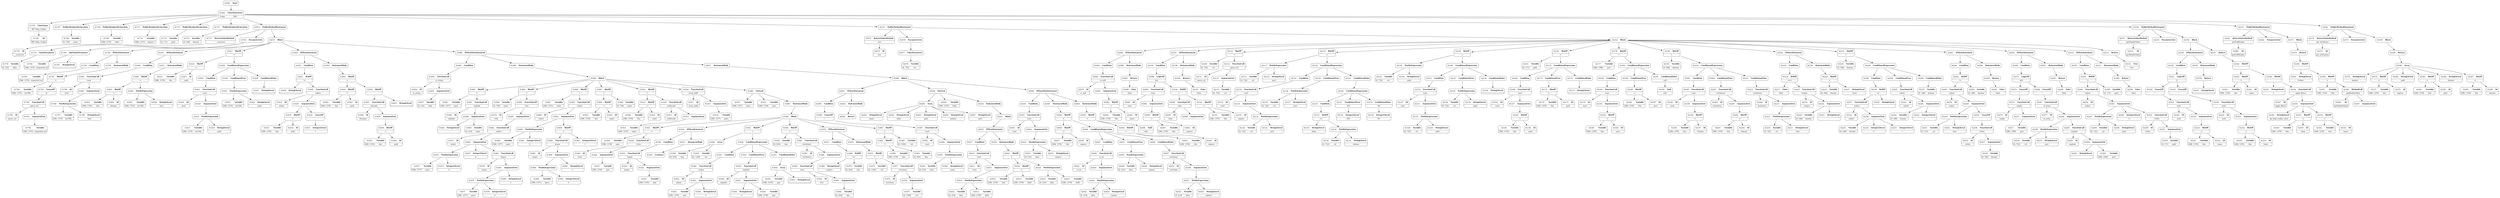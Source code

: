 digraph ast {
node [shape=none];
61764 [label=<<TABLE border='1' cellspacing='0' cellpadding='10' style='rounded' ><TR><TD border='0'>61764</TD><TD border='0'><B>Id</B></TD></TR><HR/><TR><TD border='0' cellpadding='5' colspan='2'>WP_Http_Cookie</TD></TR></TABLE>>];
61765 [label=<<TABLE border='1' cellspacing='0' cellpadding='10' style='rounded' ><TR><TD border='0'>61765</TD><TD border='0'><B>ClassName</B></TD></TR><HR/><TR><TD border='0' cellpadding='5' colspan='2'>WP_Http_Cookie</TD></TR></TABLE>>];
61765 -> 61764 [weight=2];
61766 [label=<<TABLE border='1' cellspacing='0' cellpadding='10' style='rounded' ><TR><TD border='0'>61766</TD><TD border='0'><B>Variable</B></TD></TR><HR/><TR><TD border='0' cellpadding='5'>(0, 736)</TD><TD border='0' cellpadding='5'>name</TD></TR></TABLE>>];
61767 [label=<<TABLE border='1' cellspacing='0' cellpadding='10' style='rounded' ><TR><TD border='0'>61767</TD><TD border='0'><B>PublicMemberDeclaration</B></TD></TR></TABLE>>];
61767 -> 61766 [weight=2];
61768 [label=<<TABLE border='1' cellspacing='0' cellpadding='10' style='rounded' ><TR><TD border='0'>61768</TD><TD border='0'><B>Variable</B></TD></TR><HR/><TR><TD border='0' cellpadding='5'>(396, 1372)</TD><TD border='0' cellpadding='5'>value</TD></TR></TABLE>>];
61769 [label=<<TABLE border='1' cellspacing='0' cellpadding='10' style='rounded' ><TR><TD border='0'>61769</TD><TD border='0'><B>PublicMemberDeclaration</B></TD></TR></TABLE>>];
61769 -> 61768 [weight=2];
61770 [label=<<TABLE border='1' cellspacing='0' cellpadding='10' style='rounded' ><TR><TD border='0'>61770</TD><TD border='0'><B>Variable</B></TD></TR><HR/><TR><TD border='0' cellpadding='5'>(396, 1373)</TD><TD border='0' cellpadding='5'>expires</TD></TR></TABLE>>];
61771 [label=<<TABLE border='1' cellspacing='0' cellpadding='10' style='rounded' ><TR><TD border='0'>61771</TD><TD border='0'><B>PublicMemberDeclaration</B></TD></TR></TABLE>>];
61771 -> 61770 [weight=2];
61772 [label=<<TABLE border='1' cellspacing='0' cellpadding='10' style='rounded' ><TR><TD border='0'>61772</TD><TD border='0'><B>Variable</B></TD></TR><HR/><TR><TD border='0' cellpadding='5'>(0, 171)</TD><TD border='0' cellpadding='5'>path</TD></TR></TABLE>>];
61773 [label=<<TABLE border='1' cellspacing='0' cellpadding='10' style='rounded' ><TR><TD border='0'>61773</TD><TD border='0'><B>PublicMemberDeclaration</B></TD></TR></TABLE>>];
61773 -> 61772 [weight=2];
61774 [label=<<TABLE border='1' cellspacing='0' cellpadding='10' style='rounded' ><TR><TD border='0'>61774</TD><TD border='0'><B>Variable</B></TD></TR><HR/><TR><TD border='0' cellpadding='5'>(0, 546)</TD><TD border='0' cellpadding='5'>domain</TD></TR></TABLE>>];
61775 [label=<<TABLE border='1' cellspacing='0' cellpadding='10' style='rounded' ><TR><TD border='0'>61775</TD><TD border='0'><B>PublicMemberDeclaration</B></TD></TR></TABLE>>];
61775 -> 61774 [weight=2];
61776 [label=<<TABLE border='1' cellspacing='0' cellpadding='10' style='rounded' ><TR><TD border='0'>61776</TD><TD border='0'><B>Id</B></TD></TR><HR/><TR><TD border='0' cellpadding='5' colspan='2'>__construct</TD></TR></TABLE>>];
61777 [label=<<TABLE border='1' cellspacing='0' cellpadding='10' style='rounded' ><TR><TD border='0'>61777</TD><TD border='0'><B>ReturnValueMethod</B></TD></TR><HR/><TR><TD border='0' cellpadding='5' colspan='2'>__construct</TD></TR></TABLE>>];
61777 -> 61776 [weight=2];
61778 [label=<<TABLE border='1' cellspacing='0' cellpadding='10' style='rounded' ><TR><TD border='0'>61778</TD><TD border='0'><B>Variable</B></TD></TR><HR/><TR><TD border='0' cellpadding='5'>(0, 214)</TD><TD border='0' cellpadding='5'>data</TD></TR></TABLE>>];
61779 [label=<<TABLE border='1' cellspacing='0' cellpadding='10' style='rounded' ><TR><TD border='0'>61779</TD><TD border='0'><B>ValueParameter</B></TD></TR></TABLE>>];
61779 -> 61778 [weight=2];
61780 [label=<<TABLE border='1' cellspacing='0' cellpadding='10' style='rounded' ><TR><TD border='0'>61780</TD><TD border='0'><B>Variable</B></TD></TR><HR/><TR><TD border='0' cellpadding='5'>(396, 1374)</TD><TD border='0' cellpadding='5'>requested_url</TD></TR></TABLE>>];
61781 [label=<<TABLE border='1' cellspacing='0' cellpadding='10' style='rounded' ><TR><TD border='0'>61781</TD><TD border='0'><B>StringLiteral</B></TD></TR><HR/><TR><TD border='0' cellpadding='5' colspan='2'></TD></TR></TABLE>>];
61782 [label=<<TABLE border='1' cellspacing='0' cellpadding='10' style='rounded' ><TR><TD border='0'>61782</TD><TD border='0'><B>OptValueParameter</B></TD></TR></TABLE>>];
61782 -> 61780 [weight=2];
61782 -> 61781 [weight=2];
61783 [label=<<TABLE border='1' cellspacing='0' cellpadding='10' style='rounded' ><TR><TD border='0'>61783</TD><TD border='0'><B>ParameterList</B></TD></TR></TABLE>>];
61783 -> 61779 [weight=2];
61783 -> 61782 [weight=2];
61784 [label=<<TABLE border='1' cellspacing='0' cellpadding='10' style='rounded' ><TR><TD border='0'>61784</TD><TD border='0'><B>Variable</B></TD></TR><HR/><TR><TD border='0' cellpadding='5'>(396, 1374)</TD><TD border='0' cellpadding='5'>requested_url</TD></TR></TABLE>>];
61785 [label=<<TABLE border='1' cellspacing='0' cellpadding='10' style='rounded' ><TR><TD border='0'>61785</TD><TD border='0'><B>Condition</B></TD></TR></TABLE>>];
61785 -> 61784 [weight=2];
61786 [label=<<TABLE border='1' cellspacing='0' cellpadding='10' style='rounded' ><TR><TD border='0'>61786</TD><TD border='0'><B>Variable</B></TD></TR><HR/><TR><TD border='0' cellpadding='5'>(396, 1375)</TD><TD border='0' cellpadding='5'>arrURL</TD></TR></TABLE>>];
61787 [label=<<TABLE border='1' cellspacing='0' cellpadding='10' style='rounded' ><TR><TD border='0'>61787</TD><TD border='0'><B>BinOP</B></TD></TR><HR/><TR><TD border='0' cellpadding='5' colspan='2'>=</TD></TR></TABLE>>];
61787 -> 61786 [weight=2];
61787 -> 61793 [weight=2];
61789 [label=<<TABLE border='1' cellspacing='0' cellpadding='10' style='rounded' ><TR><TD border='0'>61789</TD><TD border='0'><B>Id</B></TD></TR><HR/><TR><TD border='0' cellpadding='5' colspan='2'>parse_url</TD></TR></TABLE>>];
61790 [label=<<TABLE border='1' cellspacing='0' cellpadding='10' style='rounded' ><TR><TD border='0'>61790</TD><TD border='0'><B>Variable</B></TD></TR><HR/><TR><TD border='0' cellpadding='5'>(396, 1374)</TD><TD border='0' cellpadding='5'>requested_url</TD></TR></TABLE>>];
61791 [label=<<TABLE border='1' cellspacing='0' cellpadding='10' style='rounded' ><TR><TD border='0'>61791</TD><TD border='0'><B>ArgumentList</B></TD></TR></TABLE>>];
61791 -> 61790 [weight=2];
61792 [label=<<TABLE border='1' cellspacing='0' cellpadding='10' style='rounded' ><TR><TD border='0'>61792</TD><TD border='0'><B>FunctionCall</B></TD></TR><HR/><TR><TD border='0' cellpadding='5' colspan='2'>parse_url</TD></TR></TABLE>>];
61792 -> 61789 [weight=2];
61792 -> 61791 [weight=2];
61793 [label=<<TABLE border='1' cellspacing='0' cellpadding='10' style='rounded' ><TR><TD border='0'>61793</TD><TD border='0'><B>UnaryOP</B></TD></TR><HR/><TR><TD border='0' cellpadding='5' colspan='2'>@</TD></TR></TABLE>>];
61793 -> 61792 [weight=2];
61794 [label=<<TABLE border='1' cellspacing='0' cellpadding='10' style='rounded' ><TR><TD border='0'>61794</TD><TD border='0'><B>IfThenStatement</B></TD></TR></TABLE>>];
61794 -> 61785 [weight=2];
61794 -> 61795 [weight=2];
61795 [label=<<TABLE border='1' cellspacing='0' cellpadding='10' style='rounded' ><TR><TD border='0'>61795</TD><TD border='0'><B>StatementBody</B></TD></TR></TABLE>>];
61795 -> 61787 [weight=2];
61796 [label=<<TABLE border='1' cellspacing='0' cellpadding='10' style='rounded' ><TR><TD border='0'>61796</TD><TD border='0'><B>Id</B></TD></TR><HR/><TR><TD border='0' cellpadding='5' colspan='2'>isset</TD></TR></TABLE>>];
61797 [label=<<TABLE border='1' cellspacing='0' cellpadding='10' style='rounded' ><TR><TD border='0'>61797</TD><TD border='0'><B>Variable</B></TD></TR><HR/><TR><TD border='0' cellpadding='5'>(396, 1375)</TD><TD border='0' cellpadding='5'>arrURL</TD></TR></TABLE>>];
61798 [label=<<TABLE border='1' cellspacing='0' cellpadding='10' style='rounded' ><TR><TD border='0'>61798</TD><TD border='0'><B>StringLiteral</B></TD></TR><HR/><TR><TD border='0' cellpadding='5' colspan='2'>host</TD></TR></TABLE>>];
61799 [label=<<TABLE border='1' cellspacing='0' cellpadding='10' style='rounded' ><TR><TD border='0'>61799</TD><TD border='0'><B>PostfixExpression</B></TD></TR></TABLE>>];
61799 -> 61797 [weight=2];
61799 -> 61798 [weight=2];
61800 [label=<<TABLE border='1' cellspacing='0' cellpadding='10' style='rounded' ><TR><TD border='0'>61800</TD><TD border='0'><B>ArgumentList</B></TD></TR></TABLE>>];
61800 -> 61799 [weight=2];
61801 [label=<<TABLE border='1' cellspacing='0' cellpadding='10' style='rounded' ><TR><TD border='0'>61801</TD><TD border='0'><B>FunctionCall</B></TD></TR><HR/><TR><TD border='0' cellpadding='5' colspan='2'>isset</TD></TR></TABLE>>];
61801 -> 61796 [weight=2];
61801 -> 61800 [weight=2];
61802 [label=<<TABLE border='1' cellspacing='0' cellpadding='10' style='rounded' ><TR><TD border='0'>61802</TD><TD border='0'><B>Condition</B></TD></TR></TABLE>>];
61802 -> 61801 [weight=2];
61803 [label=<<TABLE border='1' cellspacing='0' cellpadding='10' style='rounded' ><TR><TD border='0'>61803</TD><TD border='0'><B>Variable</B></TD></TR><HR/><TR><TD border='0' cellpadding='5'>(396, 1376)</TD><TD border='0' cellpadding='5'>this</TD></TR></TABLE>>];
61804 [label=<<TABLE border='1' cellspacing='0' cellpadding='10' style='rounded' ><TR><TD border='0'>61804</TD><TD border='0'><B>Id</B></TD></TR><HR/><TR><TD border='0' cellpadding='5' colspan='2'>domain</TD></TR></TABLE>>];
61805 [label=<<TABLE border='1' cellspacing='0' cellpadding='10' style='rounded' ><TR><TD border='0'>61805</TD><TD border='0'><B>BinOP</B></TD></TR><HR/><TR><TD border='0' cellpadding='5' colspan='2'>-&gt;</TD></TR></TABLE>>];
61805 -> 61803 [weight=2];
61805 -> 61804 [weight=2];
61806 [label=<<TABLE border='1' cellspacing='0' cellpadding='10' style='rounded' ><TR><TD border='0'>61806</TD><TD border='0'><B>BinOP</B></TD></TR><HR/><TR><TD border='0' cellpadding='5' colspan='2'>=</TD></TR></TABLE>>];
61806 -> 61805 [weight=2];
61806 -> 61809 [weight=2];
61807 [label=<<TABLE border='1' cellspacing='0' cellpadding='10' style='rounded' ><TR><TD border='0'>61807</TD><TD border='0'><B>Variable</B></TD></TR><HR/><TR><TD border='0' cellpadding='5'>(396, 1375)</TD><TD border='0' cellpadding='5'>arrURL</TD></TR></TABLE>>];
61808 [label=<<TABLE border='1' cellspacing='0' cellpadding='10' style='rounded' ><TR><TD border='0'>61808</TD><TD border='0'><B>StringLiteral</B></TD></TR><HR/><TR><TD border='0' cellpadding='5' colspan='2'>host</TD></TR></TABLE>>];
61809 [label=<<TABLE border='1' cellspacing='0' cellpadding='10' style='rounded' ><TR><TD border='0'>61809</TD><TD border='0'><B>PostfixExpression</B></TD></TR></TABLE>>];
61809 -> 61807 [weight=2];
61809 -> 61808 [weight=2];
61810 [label=<<TABLE border='1' cellspacing='0' cellpadding='10' style='rounded' ><TR><TD border='0'>61810</TD><TD border='0'><B>IfThenStatement</B></TD></TR></TABLE>>];
61810 -> 61802 [weight=2];
61810 -> 61811 [weight=2];
61811 [label=<<TABLE border='1' cellspacing='0' cellpadding='10' style='rounded' ><TR><TD border='0'>61811</TD><TD border='0'><B>StatementBody</B></TD></TR></TABLE>>];
61811 -> 61806 [weight=2];
61812 [label=<<TABLE border='1' cellspacing='0' cellpadding='10' style='rounded' ><TR><TD border='0'>61812</TD><TD border='0'><B>Variable</B></TD></TR><HR/><TR><TD border='0' cellpadding='5'>(396, 1376)</TD><TD border='0' cellpadding='5'>this</TD></TR></TABLE>>];
61813 [label=<<TABLE border='1' cellspacing='0' cellpadding='10' style='rounded' ><TR><TD border='0'>61813</TD><TD border='0'><B>Id</B></TD></TR><HR/><TR><TD border='0' cellpadding='5' colspan='2'>path</TD></TR></TABLE>>];
61814 [label=<<TABLE border='1' cellspacing='0' cellpadding='10' style='rounded' ><TR><TD border='0'>61814</TD><TD border='0'><B>BinOP</B></TD></TR><HR/><TR><TD border='0' cellpadding='5' colspan='2'>-&gt;</TD></TR></TABLE>>];
61814 -> 61812 [weight=2];
61814 -> 61813 [weight=2];
61815 [label=<<TABLE border='1' cellspacing='0' cellpadding='10' style='rounded' ><TR><TD border='0'>61815</TD><TD border='0'><B>BinOP</B></TD></TR><HR/><TR><TD border='0' cellpadding='5' colspan='2'>=</TD></TR></TABLE>>];
61815 -> 61814 [weight=2];
61815 -> 61829 [weight=2];
61816 [label=<<TABLE border='1' cellspacing='0' cellpadding='10' style='rounded' ><TR><TD border='0'>61816</TD><TD border='0'><B>Id</B></TD></TR><HR/><TR><TD border='0' cellpadding='5' colspan='2'>isset</TD></TR></TABLE>>];
61817 [label=<<TABLE border='1' cellspacing='0' cellpadding='10' style='rounded' ><TR><TD border='0'>61817</TD><TD border='0'><B>Variable</B></TD></TR><HR/><TR><TD border='0' cellpadding='5'>(396, 1375)</TD><TD border='0' cellpadding='5'>arrURL</TD></TR></TABLE>>];
61818 [label=<<TABLE border='1' cellspacing='0' cellpadding='10' style='rounded' ><TR><TD border='0'>61818</TD><TD border='0'><B>StringLiteral</B></TD></TR><HR/><TR><TD border='0' cellpadding='5' colspan='2'>path</TD></TR></TABLE>>];
61819 [label=<<TABLE border='1' cellspacing='0' cellpadding='10' style='rounded' ><TR><TD border='0'>61819</TD><TD border='0'><B>PostfixExpression</B></TD></TR></TABLE>>];
61819 -> 61817 [weight=2];
61819 -> 61818 [weight=2];
61820 [label=<<TABLE border='1' cellspacing='0' cellpadding='10' style='rounded' ><TR><TD border='0'>61820</TD><TD border='0'><B>ArgumentList</B></TD></TR></TABLE>>];
61820 -> 61819 [weight=2];
61821 [label=<<TABLE border='1' cellspacing='0' cellpadding='10' style='rounded' ><TR><TD border='0'>61821</TD><TD border='0'><B>FunctionCall</B></TD></TR><HR/><TR><TD border='0' cellpadding='5' colspan='2'>isset</TD></TR></TABLE>>];
61821 -> 61816 [weight=2];
61821 -> 61820 [weight=2];
61822 [label=<<TABLE border='1' cellspacing='0' cellpadding='10' style='rounded' ><TR><TD border='0'>61822</TD><TD border='0'><B>Condition</B></TD></TR></TABLE>>];
61822 -> 61821 [weight=2];
61823 [label=<<TABLE border='1' cellspacing='0' cellpadding='10' style='rounded' ><TR><TD border='0'>61823</TD><TD border='0'><B>Variable</B></TD></TR><HR/><TR><TD border='0' cellpadding='5'>(396, 1375)</TD><TD border='0' cellpadding='5'>arrURL</TD></TR></TABLE>>];
61824 [label=<<TABLE border='1' cellspacing='0' cellpadding='10' style='rounded' ><TR><TD border='0'>61824</TD><TD border='0'><B>StringLiteral</B></TD></TR><HR/><TR><TD border='0' cellpadding='5' colspan='2'>path</TD></TR></TABLE>>];
61825 [label=<<TABLE border='1' cellspacing='0' cellpadding='10' style='rounded' ><TR><TD border='0'>61825</TD><TD border='0'><B>PostfixExpression</B></TD></TR></TABLE>>];
61825 -> 61823 [weight=2];
61825 -> 61824 [weight=2];
61826 [label=<<TABLE border='1' cellspacing='0' cellpadding='10' style='rounded' ><TR><TD border='0'>61826</TD><TD border='0'><B>ConditionalTrue</B></TD></TR></TABLE>>];
61826 -> 61825 [weight=2];
61827 [label=<<TABLE border='1' cellspacing='0' cellpadding='10' style='rounded' ><TR><TD border='0'>61827</TD><TD border='0'><B>StringLiteral</B></TD></TR><HR/><TR><TD border='0' cellpadding='5' colspan='2'></TD></TR></TABLE>>];
61828 [label=<<TABLE border='1' cellspacing='0' cellpadding='10' style='rounded' ><TR><TD border='0'>61828</TD><TD border='0'><B>ConditionalFalse</B></TD></TR></TABLE>>];
61828 -> 61827 [weight=2];
61829 [label=<<TABLE border='1' cellspacing='0' cellpadding='10' style='rounded' ><TR><TD border='0'>61829</TD><TD border='0'><B>ConditionalExpression</B></TD></TR></TABLE>>];
61829 -> 61822 [weight=2];
61829 -> 61826 [weight=2];
61829 -> 61828 [weight=2];
61830 [label=<<TABLE border='1' cellspacing='0' cellpadding='10' style='rounded' ><TR><TD border='0'>61830</TD><TD border='0'><B>StringLiteral</B></TD></TR><HR/><TR><TD border='0' cellpadding='5' colspan='2'></TD></TR></TABLE>>];
61831 [label=<<TABLE border='1' cellspacing='0' cellpadding='10' style='rounded' ><TR><TD border='0'>61831</TD><TD border='0'><B>RelOP</B></TD></TR><HR/><TR><TD border='0' cellpadding='5' colspan='2'>!=</TD></TR></TABLE>>];
61831 -> 61830 [weight=2];
61831 -> 61840 [weight=2];
61832 [label=<<TABLE border='1' cellspacing='0' cellpadding='10' style='rounded' ><TR><TD border='0'>61832</TD><TD border='0'><B>Id</B></TD></TR><HR/><TR><TD border='0' cellpadding='5' colspan='2'>substr</TD></TR></TABLE>>];
61833 [label=<<TABLE border='1' cellspacing='0' cellpadding='10' style='rounded' ><TR><TD border='0'>61833</TD><TD border='0'><B>Variable</B></TD></TR><HR/><TR><TD border='0' cellpadding='5'>(396, 1376)</TD><TD border='0' cellpadding='5'>this</TD></TR></TABLE>>];
61834 [label=<<TABLE border='1' cellspacing='0' cellpadding='10' style='rounded' ><TR><TD border='0'>61834</TD><TD border='0'><B>Id</B></TD></TR><HR/><TR><TD border='0' cellpadding='5' colspan='2'>path</TD></TR></TABLE>>];
61835 [label=<<TABLE border='1' cellspacing='0' cellpadding='10' style='rounded' ><TR><TD border='0'>61835</TD><TD border='0'><B>BinOP</B></TD></TR><HR/><TR><TD border='0' cellpadding='5' colspan='2'>-&gt;</TD></TR></TABLE>>];
61835 -> 61833 [weight=2];
61835 -> 61834 [weight=2];
61837 [label=<<TABLE border='1' cellspacing='0' cellpadding='10' style='rounded' ><TR><TD border='0'>61837</TD><TD border='0'><B>IntegerLiteral</B></TD></TR><HR/><TR><TD border='0' cellpadding='5' colspan='2'>1</TD></TR></TABLE>>];
61838 [label=<<TABLE border='1' cellspacing='0' cellpadding='10' style='rounded' ><TR><TD border='0'>61838</TD><TD border='0'><B>UnaryOP</B></TD></TR><HR/><TR><TD border='0' cellpadding='5' colspan='2'>-</TD></TR></TABLE>>];
61838 -> 61837 [weight=2];
61839 [label=<<TABLE border='1' cellspacing='0' cellpadding='10' style='rounded' ><TR><TD border='0'>61839</TD><TD border='0'><B>ArgumentList</B></TD></TR></TABLE>>];
61839 -> 61835 [weight=2];
61839 -> 61838 [weight=2];
61840 [label=<<TABLE border='1' cellspacing='0' cellpadding='10' style='rounded' ><TR><TD border='0'>61840</TD><TD border='0'><B>FunctionCall</B></TD></TR><HR/><TR><TD border='0' cellpadding='5' colspan='2'>substr</TD></TR></TABLE>>];
61840 -> 61832 [weight=2];
61840 -> 61839 [weight=2];
61841 [label=<<TABLE border='1' cellspacing='0' cellpadding='10' style='rounded' ><TR><TD border='0'>61841</TD><TD border='0'><B>Condition</B></TD></TR></TABLE>>];
61841 -> 61831 [weight=2];
61842 [label=<<TABLE border='1' cellspacing='0' cellpadding='10' style='rounded' ><TR><TD border='0'>61842</TD><TD border='0'><B>Variable</B></TD></TR><HR/><TR><TD border='0' cellpadding='5'>(396, 1376)</TD><TD border='0' cellpadding='5'>this</TD></TR></TABLE>>];
61843 [label=<<TABLE border='1' cellspacing='0' cellpadding='10' style='rounded' ><TR><TD border='0'>61843</TD><TD border='0'><B>Id</B></TD></TR><HR/><TR><TD border='0' cellpadding='5' colspan='2'>path</TD></TR></TABLE>>];
61844 [label=<<TABLE border='1' cellspacing='0' cellpadding='10' style='rounded' ><TR><TD border='0'>61844</TD><TD border='0'><B>BinOP</B></TD></TR><HR/><TR><TD border='0' cellpadding='5' colspan='2'>-&gt;</TD></TR></TABLE>>];
61844 -> 61842 [weight=2];
61844 -> 61843 [weight=2];
61845 [label=<<TABLE border='1' cellspacing='0' cellpadding='10' style='rounded' ><TR><TD border='0'>61845</TD><TD border='0'><B>BinOP</B></TD></TR><HR/><TR><TD border='0' cellpadding='5' colspan='2'>=</TD></TR></TABLE>>];
61845 -> 61844 [weight=2];
61845 -> 61852 [weight=2];
61846 [label=<<TABLE border='1' cellspacing='0' cellpadding='10' style='rounded' ><TR><TD border='0'>61846</TD><TD border='0'><B>Id</B></TD></TR><HR/><TR><TD border='0' cellpadding='5' colspan='2'>dirname</TD></TR></TABLE>>];
61847 [label=<<TABLE border='1' cellspacing='0' cellpadding='10' style='rounded' ><TR><TD border='0'>61847</TD><TD border='0'><B>Variable</B></TD></TR><HR/><TR><TD border='0' cellpadding='5'>(396, 1376)</TD><TD border='0' cellpadding='5'>this</TD></TR></TABLE>>];
61848 [label=<<TABLE border='1' cellspacing='0' cellpadding='10' style='rounded' ><TR><TD border='0'>61848</TD><TD border='0'><B>Id</B></TD></TR><HR/><TR><TD border='0' cellpadding='5' colspan='2'>path</TD></TR></TABLE>>];
61849 [label=<<TABLE border='1' cellspacing='0' cellpadding='10' style='rounded' ><TR><TD border='0'>61849</TD><TD border='0'><B>BinOP</B></TD></TR><HR/><TR><TD border='0' cellpadding='5' colspan='2'>-&gt;</TD></TR></TABLE>>];
61849 -> 61847 [weight=2];
61849 -> 61848 [weight=2];
61850 [label=<<TABLE border='1' cellspacing='0' cellpadding='10' style='rounded' ><TR><TD border='0'>61850</TD><TD border='0'><B>ArgumentList</B></TD></TR></TABLE>>];
61850 -> 61849 [weight=2];
61851 [label=<<TABLE border='1' cellspacing='0' cellpadding='10' style='rounded' ><TR><TD border='0'>61851</TD><TD border='0'><B>FunctionCall</B></TD></TR><HR/><TR><TD border='0' cellpadding='5' colspan='2'>dirname</TD></TR></TABLE>>];
61851 -> 61846 [weight=2];
61851 -> 61850 [weight=2];
61852 [label=<<TABLE border='1' cellspacing='0' cellpadding='10' style='rounded' ><TR><TD border='0'>61852</TD><TD border='0'><B>BinOP</B></TD></TR><HR/><TR><TD border='0' cellpadding='5' colspan='2'>.</TD></TR></TABLE>>];
61852 -> 61851 [weight=2];
61852 -> 61853 [weight=2];
61853 [label=<<TABLE border='1' cellspacing='0' cellpadding='10' style='rounded' ><TR><TD border='0'>61853</TD><TD border='0'><B>StringLiteral</B></TD></TR><HR/><TR><TD border='0' cellpadding='5' colspan='2'></TD></TR></TABLE>>];
61854 [label=<<TABLE border='1' cellspacing='0' cellpadding='10' style='rounded' ><TR><TD border='0'>61854</TD><TD border='0'><B>IfThenStatement</B></TD></TR></TABLE>>];
61854 -> 61841 [weight=2];
61854 -> 61855 [weight=2];
61855 [label=<<TABLE border='1' cellspacing='0' cellpadding='10' style='rounded' ><TR><TD border='0'>61855</TD><TD border='0'><B>StatementBody</B></TD></TR></TABLE>>];
61855 -> 61845 [weight=2];
61856 [label=<<TABLE border='1' cellspacing='0' cellpadding='10' style='rounded' ><TR><TD border='0'>61856</TD><TD border='0'><B>Id</B></TD></TR><HR/><TR><TD border='0' cellpadding='5' colspan='2'>is_string</TD></TR></TABLE>>];
61857 [label=<<TABLE border='1' cellspacing='0' cellpadding='10' style='rounded' ><TR><TD border='0'>61857</TD><TD border='0'><B>Variable</B></TD></TR><HR/><TR><TD border='0' cellpadding='5'>(0, 214)</TD><TD border='0' cellpadding='5'>data</TD></TR></TABLE>>];
61858 [label=<<TABLE border='1' cellspacing='0' cellpadding='10' style='rounded' ><TR><TD border='0'>61858</TD><TD border='0'><B>ArgumentList</B></TD></TR></TABLE>>];
61858 -> 61857 [weight=2];
61859 [label=<<TABLE border='1' cellspacing='0' cellpadding='10' style='rounded' ><TR><TD border='0'>61859</TD><TD border='0'><B>FunctionCall</B></TD></TR><HR/><TR><TD border='0' cellpadding='5' colspan='2'>is_string</TD></TR></TABLE>>];
61859 -> 61856 [weight=2];
61859 -> 61858 [weight=2];
61860 [label=<<TABLE border='1' cellspacing='0' cellpadding='10' style='rounded' ><TR><TD border='0'>61860</TD><TD border='0'><B>Condition</B></TD></TR></TABLE>>];
61860 -> 61859 [weight=2];
61861 [label=<<TABLE border='1' cellspacing='0' cellpadding='10' style='rounded' ><TR><TD border='0'>61861</TD><TD border='0'><B>Variable</B></TD></TR><HR/><TR><TD border='0' cellpadding='5'>(396, 1377)</TD><TD border='0' cellpadding='5'>pairs</TD></TR></TABLE>>];
61862 [label=<<TABLE border='1' cellspacing='0' cellpadding='10' style='rounded' ><TR><TD border='0'>61862</TD><TD border='0'><B>BinOP</B></TD></TR><HR/><TR><TD border='0' cellpadding='5' colspan='2'>=</TD></TR></TABLE>>];
61862 -> 61861 [weight=2];
61862 -> 61867 [weight=2];
61863 [label=<<TABLE border='1' cellspacing='0' cellpadding='10' style='rounded' ><TR><TD border='0'>61863</TD><TD border='0'><B>Id</B></TD></TR><HR/><TR><TD border='0' cellpadding='5' colspan='2'>explode</TD></TR></TABLE>>];
61864 [label=<<TABLE border='1' cellspacing='0' cellpadding='10' style='rounded' ><TR><TD border='0'>61864</TD><TD border='0'><B>StringLiteral</B></TD></TR><HR/><TR><TD border='0' cellpadding='5' colspan='2'>;</TD></TR></TABLE>>];
61865 [label=<<TABLE border='1' cellspacing='0' cellpadding='10' style='rounded' ><TR><TD border='0'>61865</TD><TD border='0'><B>Variable</B></TD></TR><HR/><TR><TD border='0' cellpadding='5'>(0, 214)</TD><TD border='0' cellpadding='5'>data</TD></TR></TABLE>>];
61866 [label=<<TABLE border='1' cellspacing='0' cellpadding='10' style='rounded' ><TR><TD border='0'>61866</TD><TD border='0'><B>ArgumentList</B></TD></TR></TABLE>>];
61866 -> 61864 [weight=2];
61866 -> 61865 [weight=2];
61867 [label=<<TABLE border='1' cellspacing='0' cellpadding='10' style='rounded' ><TR><TD border='0'>61867</TD><TD border='0'><B>FunctionCall</B></TD></TR><HR/><TR><TD border='0' cellpadding='5' colspan='2'>explode</TD></TR></TABLE>>];
61867 -> 61863 [weight=2];
61867 -> 61866 [weight=2];
61868 [label=<<TABLE border='1' cellspacing='0' cellpadding='10' style='rounded' ><TR><TD border='0'>61868</TD><TD border='0'><B>Variable</B></TD></TR><HR/><TR><TD border='0' cellpadding='5'>(0, 736)</TD><TD border='0' cellpadding='5'>name</TD></TR></TABLE>>];
61869 [label=<<TABLE border='1' cellspacing='0' cellpadding='10' style='rounded' ><TR><TD border='0'>61869</TD><TD border='0'><B>BinOP</B></TD></TR><HR/><TR><TD border='0' cellpadding='5' colspan='2'>=</TD></TR></TABLE>>];
61869 -> 61868 [weight=2];
61869 -> 61886 [weight=2];
61870 [label=<<TABLE border='1' cellspacing='0' cellpadding='10' style='rounded' ><TR><TD border='0'>61870</TD><TD border='0'><B>Id</B></TD></TR><HR/><TR><TD border='0' cellpadding='5' colspan='2'>trim</TD></TR></TABLE>>];
61871 [label=<<TABLE border='1' cellspacing='0' cellpadding='10' style='rounded' ><TR><TD border='0'>61871</TD><TD border='0'><B>Id</B></TD></TR><HR/><TR><TD border='0' cellpadding='5' colspan='2'>substr</TD></TR></TABLE>>];
61872 [label=<<TABLE border='1' cellspacing='0' cellpadding='10' style='rounded' ><TR><TD border='0'>61872</TD><TD border='0'><B>Variable</B></TD></TR><HR/><TR><TD border='0' cellpadding='5'>(396, 1377)</TD><TD border='0' cellpadding='5'>pairs</TD></TR></TABLE>>];
61873 [label=<<TABLE border='1' cellspacing='0' cellpadding='10' style='rounded' ><TR><TD border='0'>61873</TD><TD border='0'><B>IntegerLiteral</B></TD></TR><HR/><TR><TD border='0' cellpadding='5' colspan='2'>0</TD></TR></TABLE>>];
61874 [label=<<TABLE border='1' cellspacing='0' cellpadding='10' style='rounded' ><TR><TD border='0'>61874</TD><TD border='0'><B>PostfixExpression</B></TD></TR></TABLE>>];
61874 -> 61872 [weight=2];
61874 -> 61873 [weight=2];
61875 [label=<<TABLE border='1' cellspacing='0' cellpadding='10' style='rounded' ><TR><TD border='0'>61875</TD><TD border='0'><B>IntegerLiteral</B></TD></TR><HR/><TR><TD border='0' cellpadding='5' colspan='2'>0</TD></TR></TABLE>>];
61876 [label=<<TABLE border='1' cellspacing='0' cellpadding='10' style='rounded' ><TR><TD border='0'>61876</TD><TD border='0'><B>Id</B></TD></TR><HR/><TR><TD border='0' cellpadding='5' colspan='2'>strpos</TD></TR></TABLE>>];
61877 [label=<<TABLE border='1' cellspacing='0' cellpadding='10' style='rounded' ><TR><TD border='0'>61877</TD><TD border='0'><B>Variable</B></TD></TR><HR/><TR><TD border='0' cellpadding='5'>(396, 1377)</TD><TD border='0' cellpadding='5'>pairs</TD></TR></TABLE>>];
61878 [label=<<TABLE border='1' cellspacing='0' cellpadding='10' style='rounded' ><TR><TD border='0'>61878</TD><TD border='0'><B>IntegerLiteral</B></TD></TR><HR/><TR><TD border='0' cellpadding='5' colspan='2'>0</TD></TR></TABLE>>];
61879 [label=<<TABLE border='1' cellspacing='0' cellpadding='10' style='rounded' ><TR><TD border='0'>61879</TD><TD border='0'><B>PostfixExpression</B></TD></TR></TABLE>>];
61879 -> 61877 [weight=2];
61879 -> 61878 [weight=2];
61880 [label=<<TABLE border='1' cellspacing='0' cellpadding='10' style='rounded' ><TR><TD border='0'>61880</TD><TD border='0'><B>StringLiteral</B></TD></TR><HR/><TR><TD border='0' cellpadding='5' colspan='2'>=</TD></TR></TABLE>>];
61881 [label=<<TABLE border='1' cellspacing='0' cellpadding='10' style='rounded' ><TR><TD border='0'>61881</TD><TD border='0'><B>ArgumentList</B></TD></TR></TABLE>>];
61881 -> 61879 [weight=2];
61881 -> 61880 [weight=2];
61882 [label=<<TABLE border='1' cellspacing='0' cellpadding='10' style='rounded' ><TR><TD border='0'>61882</TD><TD border='0'><B>FunctionCall</B></TD></TR><HR/><TR><TD border='0' cellpadding='5' colspan='2'>strpos</TD></TR></TABLE>>];
61882 -> 61876 [weight=2];
61882 -> 61881 [weight=2];
61883 [label=<<TABLE border='1' cellspacing='0' cellpadding='10' style='rounded' ><TR><TD border='0'>61883</TD><TD border='0'><B>ArgumentList</B></TD></TR></TABLE>>];
61883 -> 61874 [weight=2];
61883 -> 61875 [weight=2];
61883 -> 61882 [weight=2];
61884 [label=<<TABLE border='1' cellspacing='0' cellpadding='10' style='rounded' ><TR><TD border='0'>61884</TD><TD border='0'><B>FunctionCall</B></TD></TR><HR/><TR><TD border='0' cellpadding='5' colspan='2'>substr</TD></TR></TABLE>>];
61884 -> 61871 [weight=2];
61884 -> 61883 [weight=2];
61885 [label=<<TABLE border='1' cellspacing='0' cellpadding='10' style='rounded' ><TR><TD border='0'>61885</TD><TD border='0'><B>ArgumentList</B></TD></TR></TABLE>>];
61885 -> 61884 [weight=2];
61886 [label=<<TABLE border='1' cellspacing='0' cellpadding='10' style='rounded' ><TR><TD border='0'>61886</TD><TD border='0'><B>FunctionCall</B></TD></TR><HR/><TR><TD border='0' cellpadding='5' colspan='2'>trim</TD></TR></TABLE>>];
61886 -> 61870 [weight=2];
61886 -> 61885 [weight=2];
61887 [label=<<TABLE border='1' cellspacing='0' cellpadding='10' style='rounded' ><TR><TD border='0'>61887</TD><TD border='0'><B>Variable</B></TD></TR><HR/><TR><TD border='0' cellpadding='5'>(396, 1372)</TD><TD border='0' cellpadding='5'>value</TD></TR></TABLE>>];
61888 [label=<<TABLE border='1' cellspacing='0' cellpadding='10' style='rounded' ><TR><TD border='0'>61888</TD><TD border='0'><B>BinOP</B></TD></TR><HR/><TR><TD border='0' cellpadding='5' colspan='2'>=</TD></TR></TABLE>>];
61888 -> 61887 [weight=2];
61888 -> 61903 [weight=2];
61889 [label=<<TABLE border='1' cellspacing='0' cellpadding='10' style='rounded' ><TR><TD border='0'>61889</TD><TD border='0'><B>Id</B></TD></TR><HR/><TR><TD border='0' cellpadding='5' colspan='2'>substr</TD></TR></TABLE>>];
61890 [label=<<TABLE border='1' cellspacing='0' cellpadding='10' style='rounded' ><TR><TD border='0'>61890</TD><TD border='0'><B>Variable</B></TD></TR><HR/><TR><TD border='0' cellpadding='5'>(396, 1377)</TD><TD border='0' cellpadding='5'>pairs</TD></TR></TABLE>>];
61891 [label=<<TABLE border='1' cellspacing='0' cellpadding='10' style='rounded' ><TR><TD border='0'>61891</TD><TD border='0'><B>IntegerLiteral</B></TD></TR><HR/><TR><TD border='0' cellpadding='5' colspan='2'>0</TD></TR></TABLE>>];
61892 [label=<<TABLE border='1' cellspacing='0' cellpadding='10' style='rounded' ><TR><TD border='0'>61892</TD><TD border='0'><B>PostfixExpression</B></TD></TR></TABLE>>];
61892 -> 61890 [weight=2];
61892 -> 61891 [weight=2];
61893 [label=<<TABLE border='1' cellspacing='0' cellpadding='10' style='rounded' ><TR><TD border='0'>61893</TD><TD border='0'><B>Id</B></TD></TR><HR/><TR><TD border='0' cellpadding='5' colspan='2'>strpos</TD></TR></TABLE>>];
61894 [label=<<TABLE border='1' cellspacing='0' cellpadding='10' style='rounded' ><TR><TD border='0'>61894</TD><TD border='0'><B>Variable</B></TD></TR><HR/><TR><TD border='0' cellpadding='5'>(396, 1377)</TD><TD border='0' cellpadding='5'>pairs</TD></TR></TABLE>>];
61895 [label=<<TABLE border='1' cellspacing='0' cellpadding='10' style='rounded' ><TR><TD border='0'>61895</TD><TD border='0'><B>IntegerLiteral</B></TD></TR><HR/><TR><TD border='0' cellpadding='5' colspan='2'>0</TD></TR></TABLE>>];
61896 [label=<<TABLE border='1' cellspacing='0' cellpadding='10' style='rounded' ><TR><TD border='0'>61896</TD><TD border='0'><B>PostfixExpression</B></TD></TR></TABLE>>];
61896 -> 61894 [weight=2];
61896 -> 61895 [weight=2];
61897 [label=<<TABLE border='1' cellspacing='0' cellpadding='10' style='rounded' ><TR><TD border='0'>61897</TD><TD border='0'><B>StringLiteral</B></TD></TR><HR/><TR><TD border='0' cellpadding='5' colspan='2'>=</TD></TR></TABLE>>];
61898 [label=<<TABLE border='1' cellspacing='0' cellpadding='10' style='rounded' ><TR><TD border='0'>61898</TD><TD border='0'><B>ArgumentList</B></TD></TR></TABLE>>];
61898 -> 61896 [weight=2];
61898 -> 61897 [weight=2];
61899 [label=<<TABLE border='1' cellspacing='0' cellpadding='10' style='rounded' ><TR><TD border='0'>61899</TD><TD border='0'><B>FunctionCall</B></TD></TR><HR/><TR><TD border='0' cellpadding='5' colspan='2'>strpos</TD></TR></TABLE>>];
61899 -> 61893 [weight=2];
61899 -> 61898 [weight=2];
61900 [label=<<TABLE border='1' cellspacing='0' cellpadding='10' style='rounded' ><TR><TD border='0'>61900</TD><TD border='0'><B>BinOP</B></TD></TR><HR/><TR><TD border='0' cellpadding='5' colspan='2'>+</TD></TR></TABLE>>];
61900 -> 61899 [weight=2];
61900 -> 61901 [weight=2];
61901 [label=<<TABLE border='1' cellspacing='0' cellpadding='10' style='rounded' ><TR><TD border='0'>61901</TD><TD border='0'><B>IntegerLiteral</B></TD></TR><HR/><TR><TD border='0' cellpadding='5' colspan='2'>1</TD></TR></TABLE>>];
61902 [label=<<TABLE border='1' cellspacing='0' cellpadding='10' style='rounded' ><TR><TD border='0'>61902</TD><TD border='0'><B>ArgumentList</B></TD></TR></TABLE>>];
61902 -> 61892 [weight=2];
61902 -> 61900 [weight=2];
61903 [label=<<TABLE border='1' cellspacing='0' cellpadding='10' style='rounded' ><TR><TD border='0'>61903</TD><TD border='0'><B>FunctionCall</B></TD></TR><HR/><TR><TD border='0' cellpadding='5' colspan='2'>substr</TD></TR></TABLE>>];
61903 -> 61889 [weight=2];
61903 -> 61902 [weight=2];
61904 [label=<<TABLE border='1' cellspacing='0' cellpadding='10' style='rounded' ><TR><TD border='0'>61904</TD><TD border='0'><B>Variable</B></TD></TR><HR/><TR><TD border='0' cellpadding='5'>(396, 1376)</TD><TD border='0' cellpadding='5'>this</TD></TR></TABLE>>];
61905 [label=<<TABLE border='1' cellspacing='0' cellpadding='10' style='rounded' ><TR><TD border='0'>61905</TD><TD border='0'><B>Id</B></TD></TR><HR/><TR><TD border='0' cellpadding='5' colspan='2'>name</TD></TR></TABLE>>];
61906 [label=<<TABLE border='1' cellspacing='0' cellpadding='10' style='rounded' ><TR><TD border='0'>61906</TD><TD border='0'><B>BinOP</B></TD></TR><HR/><TR><TD border='0' cellpadding='5' colspan='2'>-&gt;</TD></TR></TABLE>>];
61906 -> 61904 [weight=2];
61906 -> 61905 [weight=2];
61907 [label=<<TABLE border='1' cellspacing='0' cellpadding='10' style='rounded' ><TR><TD border='0'>61907</TD><TD border='0'><B>BinOP</B></TD></TR><HR/><TR><TD border='0' cellpadding='5' colspan='2'>=</TD></TR></TABLE>>];
61907 -> 61906 [weight=2];
61907 -> 61908 [weight=2];
61908 [label=<<TABLE border='1' cellspacing='0' cellpadding='10' style='rounded' ><TR><TD border='0'>61908</TD><TD border='0'><B>Variable</B></TD></TR><HR/><TR><TD border='0' cellpadding='5'>(0, 736)</TD><TD border='0' cellpadding='5'>name</TD></TR></TABLE>>];
61909 [label=<<TABLE border='1' cellspacing='0' cellpadding='10' style='rounded' ><TR><TD border='0'>61909</TD><TD border='0'><B>Variable</B></TD></TR><HR/><TR><TD border='0' cellpadding='5'>(396, 1376)</TD><TD border='0' cellpadding='5'>this</TD></TR></TABLE>>];
61910 [label=<<TABLE border='1' cellspacing='0' cellpadding='10' style='rounded' ><TR><TD border='0'>61910</TD><TD border='0'><B>Id</B></TD></TR><HR/><TR><TD border='0' cellpadding='5' colspan='2'>value</TD></TR></TABLE>>];
61911 [label=<<TABLE border='1' cellspacing='0' cellpadding='10' style='rounded' ><TR><TD border='0'>61911</TD><TD border='0'><B>BinOP</B></TD></TR><HR/><TR><TD border='0' cellpadding='5' colspan='2'>-&gt;</TD></TR></TABLE>>];
61911 -> 61909 [weight=2];
61911 -> 61910 [weight=2];
61912 [label=<<TABLE border='1' cellspacing='0' cellpadding='10' style='rounded' ><TR><TD border='0'>61912</TD><TD border='0'><B>BinOP</B></TD></TR><HR/><TR><TD border='0' cellpadding='5' colspan='2'>=</TD></TR></TABLE>>];
61912 -> 61911 [weight=2];
61912 -> 61916 [weight=2];
61913 [label=<<TABLE border='1' cellspacing='0' cellpadding='10' style='rounded' ><TR><TD border='0'>61913</TD><TD border='0'><B>Id</B></TD></TR><HR/><TR><TD border='0' cellpadding='5' colspan='2'>urldecode</TD></TR></TABLE>>];
61914 [label=<<TABLE border='1' cellspacing='0' cellpadding='10' style='rounded' ><TR><TD border='0'>61914</TD><TD border='0'><B>Variable</B></TD></TR><HR/><TR><TD border='0' cellpadding='5'>(396, 1372)</TD><TD border='0' cellpadding='5'>value</TD></TR></TABLE>>];
61915 [label=<<TABLE border='1' cellspacing='0' cellpadding='10' style='rounded' ><TR><TD border='0'>61915</TD><TD border='0'><B>ArgumentList</B></TD></TR></TABLE>>];
61915 -> 61914 [weight=2];
61916 [label=<<TABLE border='1' cellspacing='0' cellpadding='10' style='rounded' ><TR><TD border='0'>61916</TD><TD border='0'><B>FunctionCall</B></TD></TR><HR/><TR><TD border='0' cellpadding='5' colspan='2'>urldecode</TD></TR></TABLE>>];
61916 -> 61913 [weight=2];
61916 -> 61915 [weight=2];
61917 [label=<<TABLE border='1' cellspacing='0' cellpadding='10' style='rounded' ><TR><TD border='0'>61917</TD><TD border='0'><B>Id</B></TD></TR><HR/><TR><TD border='0' cellpadding='5' colspan='2'>array_shift</TD></TR></TABLE>>];
61918 [label=<<TABLE border='1' cellspacing='0' cellpadding='10' style='rounded' ><TR><TD border='0'>61918</TD><TD border='0'><B>Variable</B></TD></TR><HR/><TR><TD border='0' cellpadding='5'>(396, 1377)</TD><TD border='0' cellpadding='5'>pairs</TD></TR></TABLE>>];
61919 [label=<<TABLE border='1' cellspacing='0' cellpadding='10' style='rounded' ><TR><TD border='0'>61919</TD><TD border='0'><B>ArgumentList</B></TD></TR></TABLE>>];
61919 -> 61918 [weight=2];
61920 [label=<<TABLE border='1' cellspacing='0' cellpadding='10' style='rounded' ><TR><TD border='0'>61920</TD><TD border='0'><B>FunctionCall</B></TD></TR><HR/><TR><TD border='0' cellpadding='5' colspan='2'>array_shift</TD></TR></TABLE>>];
61920 -> 61917 [weight=2];
61920 -> 61919 [weight=2];
61921 [label=<<TABLE border='1' cellspacing='0' cellpadding='10' style='rounded' ><TR><TD border='0'>61921</TD><TD border='0'><B>Variable</B></TD></TR><HR/><TR><TD border='0' cellpadding='5'>(396, 1377)</TD><TD border='0' cellpadding='5'>pairs</TD></TR></TABLE>>];
61922 [label=<<TABLE border='1' cellspacing='0' cellpadding='10' style='rounded' ><TR><TD border='0'>61922</TD><TD border='0'><B>Variable</B></TD></TR><HR/><TR><TD border='0' cellpadding='5'>(396, 1378)</TD><TD border='0' cellpadding='5'>pair</TD></TR></TABLE>>];
61924 [label=<<TABLE border='1' cellspacing='0' cellpadding='10' style='rounded' ><TR><TD border='0'>61924</TD><TD border='0'><B>Variable</B></TD></TR><HR/><TR><TD border='0' cellpadding='5'>(396, 1378)</TD><TD border='0' cellpadding='5'>pair</TD></TR></TABLE>>];
61925 [label=<<TABLE border='1' cellspacing='0' cellpadding='10' style='rounded' ><TR><TD border='0'>61925</TD><TD border='0'><B>BinOP</B></TD></TR><HR/><TR><TD border='0' cellpadding='5' colspan='2'>=</TD></TR></TABLE>>];
61925 -> 61924 [weight=2];
61925 -> 61929 [weight=2];
61926 [label=<<TABLE border='1' cellspacing='0' cellpadding='10' style='rounded' ><TR><TD border='0'>61926</TD><TD border='0'><B>Id</B></TD></TR><HR/><TR><TD border='0' cellpadding='5' colspan='2'>rtrim</TD></TR></TABLE>>];
61927 [label=<<TABLE border='1' cellspacing='0' cellpadding='10' style='rounded' ><TR><TD border='0'>61927</TD><TD border='0'><B>Variable</B></TD></TR><HR/><TR><TD border='0' cellpadding='5'>(396, 1378)</TD><TD border='0' cellpadding='5'>pair</TD></TR></TABLE>>];
61928 [label=<<TABLE border='1' cellspacing='0' cellpadding='10' style='rounded' ><TR><TD border='0'>61928</TD><TD border='0'><B>ArgumentList</B></TD></TR></TABLE>>];
61928 -> 61927 [weight=2];
61929 [label=<<TABLE border='1' cellspacing='0' cellpadding='10' style='rounded' ><TR><TD border='0'>61929</TD><TD border='0'><B>FunctionCall</B></TD></TR><HR/><TR><TD border='0' cellpadding='5' colspan='2'>rtrim</TD></TR></TABLE>>];
61929 -> 61926 [weight=2];
61929 -> 61928 [weight=2];
61930 [label=<<TABLE border='1' cellspacing='0' cellpadding='10' style='rounded' ><TR><TD border='0'>61930</TD><TD border='0'><B>Id</B></TD></TR><HR/><TR><TD border='0' cellpadding='5' colspan='2'>empty</TD></TR></TABLE>>];
61931 [label=<<TABLE border='1' cellspacing='0' cellpadding='10' style='rounded' ><TR><TD border='0'>61931</TD><TD border='0'><B>Variable</B></TD></TR><HR/><TR><TD border='0' cellpadding='5'>(396, 1378)</TD><TD border='0' cellpadding='5'>pair</TD></TR></TABLE>>];
61932 [label=<<TABLE border='1' cellspacing='0' cellpadding='10' style='rounded' ><TR><TD border='0'>61932</TD><TD border='0'><B>ArgumentList</B></TD></TR></TABLE>>];
61932 -> 61931 [weight=2];
61933 [label=<<TABLE border='1' cellspacing='0' cellpadding='10' style='rounded' ><TR><TD border='0'>61933</TD><TD border='0'><B>FunctionCall</B></TD></TR><HR/><TR><TD border='0' cellpadding='5' colspan='2'>empty</TD></TR></TABLE>>];
61933 -> 61930 [weight=2];
61933 -> 61932 [weight=2];
61934 [label=<<TABLE border='1' cellspacing='0' cellpadding='10' style='rounded' ><TR><TD border='0'>61934</TD><TD border='0'><B>Condition</B></TD></TR></TABLE>>];
61934 -> 61933 [weight=2];
61935 [label=<<TABLE border='1' cellspacing='0' cellpadding='10' style='rounded' ><TR><TD border='0'>61935</TD><TD border='0'><B>Continue</B></TD></TR></TABLE>>];
61936 [label=<<TABLE border='1' cellspacing='0' cellpadding='10' style='rounded' ><TR><TD border='0'>61936</TD><TD border='0'><B>IfThenStatement</B></TD></TR></TABLE>>];
61936 -> 61934 [weight=2];
61936 -> 61937 [weight=2];
61937 [label=<<TABLE border='1' cellspacing='0' cellpadding='10' style='rounded' ><TR><TD border='0'>61937</TD><TD border='0'><B>StatementBody</B></TD></TR></TABLE>>];
61937 -> 61935 [weight=2];
61938 [label=<<TABLE border='1' cellspacing='0' cellpadding='10' style='rounded' ><TR><TD border='0'>61938</TD><TD border='0'><B>Variable</B></TD></TR><HR/><TR><TD border='0' cellpadding='5'>(0, 816)</TD><TD border='0' cellpadding='5'>key</TD></TR></TABLE>>];
61939 [label=<<TABLE border='1' cellspacing='0' cellpadding='10' style='rounded' ><TR><TD border='0'>61939</TD><TD border='0'><B>Variable</B></TD></TR><HR/><TR><TD border='0' cellpadding='5'>(0, 1160)</TD><TD border='0' cellpadding='5'>val</TD></TR></TABLE>>];
61940 [label=<<TABLE border='1' cellspacing='0' cellpadding='10' style='rounded' ><TR><TD border='0'>61940</TD><TD border='0'><B>Array</B></TD></TR></TABLE>>];
61940 -> 61938 [weight=2];
61940 -> 61939 [weight=2];
61941 [label=<<TABLE border='1' cellspacing='0' cellpadding='10' style='rounded' ><TR><TD border='0'>61941</TD><TD border='0'><B>BinOP</B></TD></TR><HR/><TR><TD border='0' cellpadding='5' colspan='2'>=</TD></TR></TABLE>>];
61941 -> 61940 [weight=2];
61941 -> 61958 [weight=2];
61942 [label=<<TABLE border='1' cellspacing='0' cellpadding='10' style='rounded' ><TR><TD border='0'>61942</TD><TD border='0'><B>Id</B></TD></TR><HR/><TR><TD border='0' cellpadding='5' colspan='2'>strpos</TD></TR></TABLE>>];
61943 [label=<<TABLE border='1' cellspacing='0' cellpadding='10' style='rounded' ><TR><TD border='0'>61943</TD><TD border='0'><B>Variable</B></TD></TR><HR/><TR><TD border='0' cellpadding='5'>(396, 1378)</TD><TD border='0' cellpadding='5'>pair</TD></TR></TABLE>>];
61944 [label=<<TABLE border='1' cellspacing='0' cellpadding='10' style='rounded' ><TR><TD border='0'>61944</TD><TD border='0'><B>StringLiteral</B></TD></TR><HR/><TR><TD border='0' cellpadding='5' colspan='2'>=</TD></TR></TABLE>>];
61945 [label=<<TABLE border='1' cellspacing='0' cellpadding='10' style='rounded' ><TR><TD border='0'>61945</TD><TD border='0'><B>ArgumentList</B></TD></TR></TABLE>>];
61945 -> 61943 [weight=2];
61945 -> 61944 [weight=2];
61946 [label=<<TABLE border='1' cellspacing='0' cellpadding='10' style='rounded' ><TR><TD border='0'>61946</TD><TD border='0'><B>FunctionCall</B></TD></TR><HR/><TR><TD border='0' cellpadding='5' colspan='2'>strpos</TD></TR></TABLE>>];
61946 -> 61942 [weight=2];
61946 -> 61945 [weight=2];
61947 [label=<<TABLE border='1' cellspacing='0' cellpadding='10' style='rounded' ><TR><TD border='0'>61947</TD><TD border='0'><B>Condition</B></TD></TR></TABLE>>];
61947 -> 61946 [weight=2];
61948 [label=<<TABLE border='1' cellspacing='0' cellpadding='10' style='rounded' ><TR><TD border='0'>61948</TD><TD border='0'><B>Id</B></TD></TR><HR/><TR><TD border='0' cellpadding='5' colspan='2'>explode</TD></TR></TABLE>>];
61949 [label=<<TABLE border='1' cellspacing='0' cellpadding='10' style='rounded' ><TR><TD border='0'>61949</TD><TD border='0'><B>StringLiteral</B></TD></TR><HR/><TR><TD border='0' cellpadding='5' colspan='2'>=</TD></TR></TABLE>>];
61950 [label=<<TABLE border='1' cellspacing='0' cellpadding='10' style='rounded' ><TR><TD border='0'>61950</TD><TD border='0'><B>Variable</B></TD></TR><HR/><TR><TD border='0' cellpadding='5'>(396, 1378)</TD><TD border='0' cellpadding='5'>pair</TD></TR></TABLE>>];
61951 [label=<<TABLE border='1' cellspacing='0' cellpadding='10' style='rounded' ><TR><TD border='0'>61951</TD><TD border='0'><B>ArgumentList</B></TD></TR></TABLE>>];
61951 -> 61949 [weight=2];
61951 -> 61950 [weight=2];
61952 [label=<<TABLE border='1' cellspacing='0' cellpadding='10' style='rounded' ><TR><TD border='0'>61952</TD><TD border='0'><B>FunctionCall</B></TD></TR><HR/><TR><TD border='0' cellpadding='5' colspan='2'>explode</TD></TR></TABLE>>];
61952 -> 61948 [weight=2];
61952 -> 61951 [weight=2];
61953 [label=<<TABLE border='1' cellspacing='0' cellpadding='10' style='rounded' ><TR><TD border='0'>61953</TD><TD border='0'><B>ConditionalTrue</B></TD></TR></TABLE>>];
61953 -> 61952 [weight=2];
61954 [label=<<TABLE border='1' cellspacing='0' cellpadding='10' style='rounded' ><TR><TD border='0'>61954</TD><TD border='0'><B>Variable</B></TD></TR><HR/><TR><TD border='0' cellpadding='5'>(396, 1378)</TD><TD border='0' cellpadding='5'>pair</TD></TR></TABLE>>];
61955 [label=<<TABLE border='1' cellspacing='0' cellpadding='10' style='rounded' ><TR><TD border='0'>61955</TD><TD border='0'><B>StringLiteral</B></TD></TR><HR/><TR><TD border='0' cellpadding='5' colspan='2'></TD></TR></TABLE>>];
61956 [label=<<TABLE border='1' cellspacing='0' cellpadding='10' style='rounded' ><TR><TD border='0'>61956</TD><TD border='0'><B>Array</B></TD></TR></TABLE>>];
61956 -> 61954 [weight=2];
61956 -> 61955 [weight=2];
61957 [label=<<TABLE border='1' cellspacing='0' cellpadding='10' style='rounded' ><TR><TD border='0'>61957</TD><TD border='0'><B>ConditionalFalse</B></TD></TR></TABLE>>];
61957 -> 61956 [weight=2];
61958 [label=<<TABLE border='1' cellspacing='0' cellpadding='10' style='rounded' ><TR><TD border='0'>61958</TD><TD border='0'><B>ConditionalExpression</B></TD></TR></TABLE>>];
61958 -> 61947 [weight=2];
61958 -> 61953 [weight=2];
61958 -> 61957 [weight=2];
61959 [label=<<TABLE border='1' cellspacing='0' cellpadding='10' style='rounded' ><TR><TD border='0'>61959</TD><TD border='0'><B>Variable</B></TD></TR><HR/><TR><TD border='0' cellpadding='5'>(0, 816)</TD><TD border='0' cellpadding='5'>key</TD></TR></TABLE>>];
61960 [label=<<TABLE border='1' cellspacing='0' cellpadding='10' style='rounded' ><TR><TD border='0'>61960</TD><TD border='0'><B>BinOP</B></TD></TR><HR/><TR><TD border='0' cellpadding='5' colspan='2'>=</TD></TR></TABLE>>];
61960 -> 61959 [weight=2];
61960 -> 61967 [weight=2];
61961 [label=<<TABLE border='1' cellspacing='0' cellpadding='10' style='rounded' ><TR><TD border='0'>61961</TD><TD border='0'><B>Id</B></TD></TR><HR/><TR><TD border='0' cellpadding='5' colspan='2'>strtolower</TD></TR></TABLE>>];
61962 [label=<<TABLE border='1' cellspacing='0' cellpadding='10' style='rounded' ><TR><TD border='0'>61962</TD><TD border='0'><B>Id</B></TD></TR><HR/><TR><TD border='0' cellpadding='5' colspan='2'>trim</TD></TR></TABLE>>];
61963 [label=<<TABLE border='1' cellspacing='0' cellpadding='10' style='rounded' ><TR><TD border='0'>61963</TD><TD border='0'><B>Variable</B></TD></TR><HR/><TR><TD border='0' cellpadding='5'>(0, 816)</TD><TD border='0' cellpadding='5'>key</TD></TR></TABLE>>];
61964 [label=<<TABLE border='1' cellspacing='0' cellpadding='10' style='rounded' ><TR><TD border='0'>61964</TD><TD border='0'><B>ArgumentList</B></TD></TR></TABLE>>];
61964 -> 61963 [weight=2];
61965 [label=<<TABLE border='1' cellspacing='0' cellpadding='10' style='rounded' ><TR><TD border='0'>61965</TD><TD border='0'><B>FunctionCall</B></TD></TR><HR/><TR><TD border='0' cellpadding='5' colspan='2'>trim</TD></TR></TABLE>>];
61965 -> 61962 [weight=2];
61965 -> 61964 [weight=2];
61966 [label=<<TABLE border='1' cellspacing='0' cellpadding='10' style='rounded' ><TR><TD border='0'>61966</TD><TD border='0'><B>ArgumentList</B></TD></TR></TABLE>>];
61966 -> 61965 [weight=2];
61967 [label=<<TABLE border='1' cellspacing='0' cellpadding='10' style='rounded' ><TR><TD border='0'>61967</TD><TD border='0'><B>FunctionCall</B></TD></TR><HR/><TR><TD border='0' cellpadding='5' colspan='2'>strtolower</TD></TR></TABLE>>];
61967 -> 61961 [weight=2];
61967 -> 61966 [weight=2];
61968 [label=<<TABLE border='1' cellspacing='0' cellpadding='10' style='rounded' ><TR><TD border='0'>61968</TD><TD border='0'><B>StringLiteral</B></TD></TR><HR/><TR><TD border='0' cellpadding='5' colspan='2'>expires</TD></TR></TABLE>>];
61969 [label=<<TABLE border='1' cellspacing='0' cellpadding='10' style='rounded' ><TR><TD border='0'>61969</TD><TD border='0'><B>RelOP</B></TD></TR><HR/><TR><TD border='0' cellpadding='5' colspan='2'>==</TD></TR></TABLE>>];
61969 -> 61968 [weight=2];
61969 -> 61970 [weight=2];
61970 [label=<<TABLE border='1' cellspacing='0' cellpadding='10' style='rounded' ><TR><TD border='0'>61970</TD><TD border='0'><B>Variable</B></TD></TR><HR/><TR><TD border='0' cellpadding='5'>(0, 816)</TD><TD border='0' cellpadding='5'>key</TD></TR></TABLE>>];
61971 [label=<<TABLE border='1' cellspacing='0' cellpadding='10' style='rounded' ><TR><TD border='0'>61971</TD><TD border='0'><B>Condition</B></TD></TR></TABLE>>];
61971 -> 61969 [weight=2];
61972 [label=<<TABLE border='1' cellspacing='0' cellpadding='10' style='rounded' ><TR><TD border='0'>61972</TD><TD border='0'><B>Variable</B></TD></TR><HR/><TR><TD border='0' cellpadding='5'>(0, 1160)</TD><TD border='0' cellpadding='5'>val</TD></TR></TABLE>>];
61973 [label=<<TABLE border='1' cellspacing='0' cellpadding='10' style='rounded' ><TR><TD border='0'>61973</TD><TD border='0'><B>BinOP</B></TD></TR><HR/><TR><TD border='0' cellpadding='5' colspan='2'>=</TD></TR></TABLE>>];
61973 -> 61972 [weight=2];
61973 -> 61977 [weight=2];
61974 [label=<<TABLE border='1' cellspacing='0' cellpadding='10' style='rounded' ><TR><TD border='0'>61974</TD><TD border='0'><B>Id</B></TD></TR><HR/><TR><TD border='0' cellpadding='5' colspan='2'>strtotime</TD></TR></TABLE>>];
61975 [label=<<TABLE border='1' cellspacing='0' cellpadding='10' style='rounded' ><TR><TD border='0'>61975</TD><TD border='0'><B>Variable</B></TD></TR><HR/><TR><TD border='0' cellpadding='5'>(0, 1160)</TD><TD border='0' cellpadding='5'>val</TD></TR></TABLE>>];
61976 [label=<<TABLE border='1' cellspacing='0' cellpadding='10' style='rounded' ><TR><TD border='0'>61976</TD><TD border='0'><B>ArgumentList</B></TD></TR></TABLE>>];
61976 -> 61975 [weight=2];
61977 [label=<<TABLE border='1' cellspacing='0' cellpadding='10' style='rounded' ><TR><TD border='0'>61977</TD><TD border='0'><B>FunctionCall</B></TD></TR><HR/><TR><TD border='0' cellpadding='5' colspan='2'>strtotime</TD></TR></TABLE>>];
61977 -> 61974 [weight=2];
61977 -> 61976 [weight=2];
61978 [label=<<TABLE border='1' cellspacing='0' cellpadding='10' style='rounded' ><TR><TD border='0'>61978</TD><TD border='0'><B>IfThenStatement</B></TD></TR></TABLE>>];
61978 -> 61971 [weight=2];
61978 -> 61979 [weight=2];
61979 [label=<<TABLE border='1' cellspacing='0' cellpadding='10' style='rounded' ><TR><TD border='0'>61979</TD><TD border='0'><B>StatementBody</B></TD></TR></TABLE>>];
61979 -> 61973 [weight=2];
61980 [label=<<TABLE border='1' cellspacing='0' cellpadding='10' style='rounded' ><TR><TD border='0'>61980</TD><TD border='0'><B>Variable</B></TD></TR><HR/><TR><TD border='0' cellpadding='5'>(396, 1376)</TD><TD border='0' cellpadding='5'>this</TD></TR></TABLE>>];
61981 [label=<<TABLE border='1' cellspacing='0' cellpadding='10' style='rounded' ><TR><TD border='0'>61981</TD><TD border='0'><B>Variable</B></TD></TR><HR/><TR><TD border='0' cellpadding='5'>(0, 816)</TD><TD border='0' cellpadding='5'>key</TD></TR></TABLE>>];
61982 [label=<<TABLE border='1' cellspacing='0' cellpadding='10' style='rounded' ><TR><TD border='0'>61982</TD><TD border='0'><B>BinOP</B></TD></TR><HR/><TR><TD border='0' cellpadding='5' colspan='2'>-&gt;</TD></TR></TABLE>>];
61982 -> 61980 [weight=2];
61982 -> 61981 [weight=2];
61983 [label=<<TABLE border='1' cellspacing='0' cellpadding='10' style='rounded' ><TR><TD border='0'>61983</TD><TD border='0'><B>BinOP</B></TD></TR><HR/><TR><TD border='0' cellpadding='5' colspan='2'>=</TD></TR></TABLE>>];
61983 -> 61982 [weight=2];
61983 -> 61984 [weight=2];
61984 [label=<<TABLE border='1' cellspacing='0' cellpadding='10' style='rounded' ><TR><TD border='0'>61984</TD><TD border='0'><B>Variable</B></TD></TR><HR/><TR><TD border='0' cellpadding='5'>(0, 1160)</TD><TD border='0' cellpadding='5'>val</TD></TR></TABLE>>];
61985 [label=<<TABLE border='1' cellspacing='0' cellpadding='10' style='rounded' ><TR><TD border='0'>61985</TD><TD border='0'><B>Block</B></TD></TR></TABLE>>];
61985 -> 61925 [weight=2];
61985 -> 61936 [weight=2];
61985 -> 61941 [weight=2];
61985 -> 61960 [weight=2];
61985 -> 61978 [weight=2];
61985 -> 61983 [weight=2];
61986 [label=<<TABLE border='1' cellspacing='0' cellpadding='10' style='rounded' ><TR><TD border='0'>61986</TD><TD border='0'><B>ForEach</B></TD></TR></TABLE>>];
61986 -> 61921 [weight=2];
61986 -> 61922 [weight=2];
61986 -> 61987 [weight=2];
61987 [label=<<TABLE border='1' cellspacing='0' cellpadding='10' style='rounded' ><TR><TD border='0'>61987</TD><TD border='0'><B>StatementBody</B></TD></TR></TABLE>>];
61987 -> 61985 [weight=2];
61988 [label=<<TABLE border='1' cellspacing='0' cellpadding='10' style='rounded' ><TR><TD border='0'>61988</TD><TD border='0'><B>Block</B></TD></TR></TABLE>>];
61988 -> 61862 [weight=2];
61988 -> 61869 [weight=2];
61988 -> 61888 [weight=2];
61988 -> 61907 [weight=2];
61988 -> 61912 [weight=2];
61988 -> 61920 [weight=2];
61988 -> 61986 [weight=2];
61989 [label=<<TABLE border='1' cellspacing='0' cellpadding='10' style='rounded' ><TR><TD border='0'>61989</TD><TD border='0'><B>IfThenElseStatement</B></TD></TR></TABLE>>];
61989 -> 61860 [weight=2];
61989 -> 61990 [weight=2];
61989 -> 62071 [weight=2];
61990 [label=<<TABLE border='1' cellspacing='0' cellpadding='10' style='rounded' ><TR><TD border='0'>61990</TD><TD border='0'><B>StatementBody</B></TD></TR></TABLE>>];
61990 -> 61988 [weight=2];
61992 [label=<<TABLE border='1' cellspacing='0' cellpadding='10' style='rounded' ><TR><TD border='0'>61992</TD><TD border='0'><B>Id</B></TD></TR><HR/><TR><TD border='0' cellpadding='5' colspan='2'>isset</TD></TR></TABLE>>];
61993 [label=<<TABLE border='1' cellspacing='0' cellpadding='10' style='rounded' ><TR><TD border='0'>61993</TD><TD border='0'><B>Variable</B></TD></TR><HR/><TR><TD border='0' cellpadding='5'>(0, 214)</TD><TD border='0' cellpadding='5'>data</TD></TR></TABLE>>];
61994 [label=<<TABLE border='1' cellspacing='0' cellpadding='10' style='rounded' ><TR><TD border='0'>61994</TD><TD border='0'><B>StringLiteral</B></TD></TR><HR/><TR><TD border='0' cellpadding='5' colspan='2'>name</TD></TR></TABLE>>];
61995 [label=<<TABLE border='1' cellspacing='0' cellpadding='10' style='rounded' ><TR><TD border='0'>61995</TD><TD border='0'><B>PostfixExpression</B></TD></TR></TABLE>>];
61995 -> 61993 [weight=2];
61995 -> 61994 [weight=2];
61996 [label=<<TABLE border='1' cellspacing='0' cellpadding='10' style='rounded' ><TR><TD border='0'>61996</TD><TD border='0'><B>ArgumentList</B></TD></TR></TABLE>>];
61996 -> 61995 [weight=2];
61997 [label=<<TABLE border='1' cellspacing='0' cellpadding='10' style='rounded' ><TR><TD border='0'>61997</TD><TD border='0'><B>FunctionCall</B></TD></TR><HR/><TR><TD border='0' cellpadding='5' colspan='2'>isset</TD></TR></TABLE>>];
61997 -> 61992 [weight=2];
61997 -> 61996 [weight=2];
61998 [label=<<TABLE border='1' cellspacing='0' cellpadding='10' style='rounded' ><TR><TD border='0'>61998</TD><TD border='0'><B>UnaryOP</B></TD></TR><HR/><TR><TD border='0' cellpadding='5' colspan='2'>!</TD></TR></TABLE>>];
61998 -> 61997 [weight=2];
61999 [label=<<TABLE border='1' cellspacing='0' cellpadding='10' style='rounded' ><TR><TD border='0'>61999</TD><TD border='0'><B>Condition</B></TD></TR></TABLE>>];
61999 -> 61998 [weight=2];
62000 [label=<<TABLE border='1' cellspacing='0' cellpadding='10' style='rounded' ><TR><TD border='0'>62000</TD><TD border='0'><B>Return</B></TD></TR></TABLE>>];
62001 [label=<<TABLE border='1' cellspacing='0' cellpadding='10' style='rounded' ><TR><TD border='0'>62001</TD><TD border='0'><B>IfThenStatement</B></TD></TR></TABLE>>];
62001 -> 61999 [weight=2];
62001 -> 62002 [weight=2];
62002 [label=<<TABLE border='1' cellspacing='0' cellpadding='10' style='rounded' ><TR><TD border='0'>62002</TD><TD border='0'><B>StatementBody</B></TD></TR></TABLE>>];
62002 -> 62000 [weight=2];
62003 [label=<<TABLE border='1' cellspacing='0' cellpadding='10' style='rounded' ><TR><TD border='0'>62003</TD><TD border='0'><B>StringLiteral</B></TD></TR><HR/><TR><TD border='0' cellpadding='5' colspan='2'>name</TD></TR></TABLE>>];
62004 [label=<<TABLE border='1' cellspacing='0' cellpadding='10' style='rounded' ><TR><TD border='0'>62004</TD><TD border='0'><B>StringLiteral</B></TD></TR><HR/><TR><TD border='0' cellpadding='5' colspan='2'>value</TD></TR></TABLE>>];
62005 [label=<<TABLE border='1' cellspacing='0' cellpadding='10' style='rounded' ><TR><TD border='0'>62005</TD><TD border='0'><B>StringLiteral</B></TD></TR><HR/><TR><TD border='0' cellpadding='5' colspan='2'>path</TD></TR></TABLE>>];
62006 [label=<<TABLE border='1' cellspacing='0' cellpadding='10' style='rounded' ><TR><TD border='0'>62006</TD><TD border='0'><B>StringLiteral</B></TD></TR><HR/><TR><TD border='0' cellpadding='5' colspan='2'>domain</TD></TR></TABLE>>];
62007 [label=<<TABLE border='1' cellspacing='0' cellpadding='10' style='rounded' ><TR><TD border='0'>62007</TD><TD border='0'><B>StringLiteral</B></TD></TR><HR/><TR><TD border='0' cellpadding='5' colspan='2'>port</TD></TR></TABLE>>];
62008 [label=<<TABLE border='1' cellspacing='0' cellpadding='10' style='rounded' ><TR><TD border='0'>62008</TD><TD border='0'><B>Array</B></TD></TR></TABLE>>];
62008 -> 62003 [weight=2];
62008 -> 62004 [weight=2];
62008 -> 62005 [weight=2];
62008 -> 62006 [weight=2];
62008 -> 62007 [weight=2];
62009 [label=<<TABLE border='1' cellspacing='0' cellpadding='10' style='rounded' ><TR><TD border='0'>62009</TD><TD border='0'><B>Variable</B></TD></TR><HR/><TR><TD border='0' cellpadding='5'>(396, 1379)</TD><TD border='0' cellpadding='5'>field</TD></TR></TABLE>>];
62011 [label=<<TABLE border='1' cellspacing='0' cellpadding='10' style='rounded' ><TR><TD border='0'>62011</TD><TD border='0'><B>Id</B></TD></TR><HR/><TR><TD border='0' cellpadding='5' colspan='2'>isset</TD></TR></TABLE>>];
62012 [label=<<TABLE border='1' cellspacing='0' cellpadding='10' style='rounded' ><TR><TD border='0'>62012</TD><TD border='0'><B>Variable</B></TD></TR><HR/><TR><TD border='0' cellpadding='5'>(0, 214)</TD><TD border='0' cellpadding='5'>data</TD></TR></TABLE>>];
62013 [label=<<TABLE border='1' cellspacing='0' cellpadding='10' style='rounded' ><TR><TD border='0'>62013</TD><TD border='0'><B>Variable</B></TD></TR><HR/><TR><TD border='0' cellpadding='5'>(396, 1379)</TD><TD border='0' cellpadding='5'>field</TD></TR></TABLE>>];
62014 [label=<<TABLE border='1' cellspacing='0' cellpadding='10' style='rounded' ><TR><TD border='0'>62014</TD><TD border='0'><B>PostfixExpression</B></TD></TR></TABLE>>];
62014 -> 62012 [weight=2];
62014 -> 62013 [weight=2];
62015 [label=<<TABLE border='1' cellspacing='0' cellpadding='10' style='rounded' ><TR><TD border='0'>62015</TD><TD border='0'><B>ArgumentList</B></TD></TR></TABLE>>];
62015 -> 62014 [weight=2];
62016 [label=<<TABLE border='1' cellspacing='0' cellpadding='10' style='rounded' ><TR><TD border='0'>62016</TD><TD border='0'><B>FunctionCall</B></TD></TR><HR/><TR><TD border='0' cellpadding='5' colspan='2'>isset</TD></TR></TABLE>>];
62016 -> 62011 [weight=2];
62016 -> 62015 [weight=2];
62017 [label=<<TABLE border='1' cellspacing='0' cellpadding='10' style='rounded' ><TR><TD border='0'>62017</TD><TD border='0'><B>Condition</B></TD></TR></TABLE>>];
62017 -> 62016 [weight=2];
62018 [label=<<TABLE border='1' cellspacing='0' cellpadding='10' style='rounded' ><TR><TD border='0'>62018</TD><TD border='0'><B>Variable</B></TD></TR><HR/><TR><TD border='0' cellpadding='5'>(396, 1376)</TD><TD border='0' cellpadding='5'>this</TD></TR></TABLE>>];
62019 [label=<<TABLE border='1' cellspacing='0' cellpadding='10' style='rounded' ><TR><TD border='0'>62019</TD><TD border='0'><B>Variable</B></TD></TR><HR/><TR><TD border='0' cellpadding='5'>(396, 1379)</TD><TD border='0' cellpadding='5'>field</TD></TR></TABLE>>];
62020 [label=<<TABLE border='1' cellspacing='0' cellpadding='10' style='rounded' ><TR><TD border='0'>62020</TD><TD border='0'><B>BinOP</B></TD></TR><HR/><TR><TD border='0' cellpadding='5' colspan='2'>-&gt;</TD></TR></TABLE>>];
62020 -> 62018 [weight=2];
62020 -> 62019 [weight=2];
62021 [label=<<TABLE border='1' cellspacing='0' cellpadding='10' style='rounded' ><TR><TD border='0'>62021</TD><TD border='0'><B>BinOP</B></TD></TR><HR/><TR><TD border='0' cellpadding='5' colspan='2'>=</TD></TR></TABLE>>];
62021 -> 62020 [weight=2];
62021 -> 62024 [weight=2];
62022 [label=<<TABLE border='1' cellspacing='0' cellpadding='10' style='rounded' ><TR><TD border='0'>62022</TD><TD border='0'><B>Variable</B></TD></TR><HR/><TR><TD border='0' cellpadding='5'>(0, 214)</TD><TD border='0' cellpadding='5'>data</TD></TR></TABLE>>];
62023 [label=<<TABLE border='1' cellspacing='0' cellpadding='10' style='rounded' ><TR><TD border='0'>62023</TD><TD border='0'><B>Variable</B></TD></TR><HR/><TR><TD border='0' cellpadding='5'>(396, 1379)</TD><TD border='0' cellpadding='5'>field</TD></TR></TABLE>>];
62024 [label=<<TABLE border='1' cellspacing='0' cellpadding='10' style='rounded' ><TR><TD border='0'>62024</TD><TD border='0'><B>PostfixExpression</B></TD></TR></TABLE>>];
62024 -> 62022 [weight=2];
62024 -> 62023 [weight=2];
62025 [label=<<TABLE border='1' cellspacing='0' cellpadding='10' style='rounded' ><TR><TD border='0'>62025</TD><TD border='0'><B>IfThenStatement</B></TD></TR></TABLE>>];
62025 -> 62017 [weight=2];
62025 -> 62026 [weight=2];
62026 [label=<<TABLE border='1' cellspacing='0' cellpadding='10' style='rounded' ><TR><TD border='0'>62026</TD><TD border='0'><B>StatementBody</B></TD></TR></TABLE>>];
62026 -> 62021 [weight=2];
62027 [label=<<TABLE border='1' cellspacing='0' cellpadding='10' style='rounded' ><TR><TD border='0'>62027</TD><TD border='0'><B>Block</B></TD></TR></TABLE>>];
62027 -> 62025 [weight=2];
62028 [label=<<TABLE border='1' cellspacing='0' cellpadding='10' style='rounded' ><TR><TD border='0'>62028</TD><TD border='0'><B>ForEach</B></TD></TR></TABLE>>];
62028 -> 62008 [weight=2];
62028 -> 62009 [weight=2];
62028 -> 62029 [weight=2];
62029 [label=<<TABLE border='1' cellspacing='0' cellpadding='10' style='rounded' ><TR><TD border='0'>62029</TD><TD border='0'><B>StatementBody</B></TD></TR></TABLE>>];
62029 -> 62027 [weight=2];
62030 [label=<<TABLE border='1' cellspacing='0' cellpadding='10' style='rounded' ><TR><TD border='0'>62030</TD><TD border='0'><B>Id</B></TD></TR><HR/><TR><TD border='0' cellpadding='5' colspan='2'>isset</TD></TR></TABLE>>];
62031 [label=<<TABLE border='1' cellspacing='0' cellpadding='10' style='rounded' ><TR><TD border='0'>62031</TD><TD border='0'><B>Variable</B></TD></TR><HR/><TR><TD border='0' cellpadding='5'>(0, 214)</TD><TD border='0' cellpadding='5'>data</TD></TR></TABLE>>];
62032 [label=<<TABLE border='1' cellspacing='0' cellpadding='10' style='rounded' ><TR><TD border='0'>62032</TD><TD border='0'><B>StringLiteral</B></TD></TR><HR/><TR><TD border='0' cellpadding='5' colspan='2'>expires</TD></TR></TABLE>>];
62033 [label=<<TABLE border='1' cellspacing='0' cellpadding='10' style='rounded' ><TR><TD border='0'>62033</TD><TD border='0'><B>PostfixExpression</B></TD></TR></TABLE>>];
62033 -> 62031 [weight=2];
62033 -> 62032 [weight=2];
62034 [label=<<TABLE border='1' cellspacing='0' cellpadding='10' style='rounded' ><TR><TD border='0'>62034</TD><TD border='0'><B>ArgumentList</B></TD></TR></TABLE>>];
62034 -> 62033 [weight=2];
62035 [label=<<TABLE border='1' cellspacing='0' cellpadding='10' style='rounded' ><TR><TD border='0'>62035</TD><TD border='0'><B>FunctionCall</B></TD></TR><HR/><TR><TD border='0' cellpadding='5' colspan='2'>isset</TD></TR></TABLE>>];
62035 -> 62030 [weight=2];
62035 -> 62034 [weight=2];
62036 [label=<<TABLE border='1' cellspacing='0' cellpadding='10' style='rounded' ><TR><TD border='0'>62036</TD><TD border='0'><B>Condition</B></TD></TR></TABLE>>];
62036 -> 62035 [weight=2];
62037 [label=<<TABLE border='1' cellspacing='0' cellpadding='10' style='rounded' ><TR><TD border='0'>62037</TD><TD border='0'><B>Variable</B></TD></TR><HR/><TR><TD border='0' cellpadding='5'>(396, 1376)</TD><TD border='0' cellpadding='5'>this</TD></TR></TABLE>>];
62038 [label=<<TABLE border='1' cellspacing='0' cellpadding='10' style='rounded' ><TR><TD border='0'>62038</TD><TD border='0'><B>Id</B></TD></TR><HR/><TR><TD border='0' cellpadding='5' colspan='2'>expires</TD></TR></TABLE>>];
62039 [label=<<TABLE border='1' cellspacing='0' cellpadding='10' style='rounded' ><TR><TD border='0'>62039</TD><TD border='0'><B>BinOP</B></TD></TR><HR/><TR><TD border='0' cellpadding='5' colspan='2'>-&gt;</TD></TR></TABLE>>];
62039 -> 62037 [weight=2];
62039 -> 62038 [weight=2];
62040 [label=<<TABLE border='1' cellspacing='0' cellpadding='10' style='rounded' ><TR><TD border='0'>62040</TD><TD border='0'><B>BinOP</B></TD></TR><HR/><TR><TD border='0' cellpadding='5' colspan='2'>=</TD></TR></TABLE>>];
62040 -> 62039 [weight=2];
62040 -> 62059 [weight=2];
62041 [label=<<TABLE border='1' cellspacing='0' cellpadding='10' style='rounded' ><TR><TD border='0'>62041</TD><TD border='0'><B>Id</B></TD></TR><HR/><TR><TD border='0' cellpadding='5' colspan='2'>is_int</TD></TR></TABLE>>];
62042 [label=<<TABLE border='1' cellspacing='0' cellpadding='10' style='rounded' ><TR><TD border='0'>62042</TD><TD border='0'><B>Variable</B></TD></TR><HR/><TR><TD border='0' cellpadding='5'>(0, 214)</TD><TD border='0' cellpadding='5'>data</TD></TR></TABLE>>];
62043 [label=<<TABLE border='1' cellspacing='0' cellpadding='10' style='rounded' ><TR><TD border='0'>62043</TD><TD border='0'><B>StringLiteral</B></TD></TR><HR/><TR><TD border='0' cellpadding='5' colspan='2'>expires</TD></TR></TABLE>>];
62044 [label=<<TABLE border='1' cellspacing='0' cellpadding='10' style='rounded' ><TR><TD border='0'>62044</TD><TD border='0'><B>PostfixExpression</B></TD></TR></TABLE>>];
62044 -> 62042 [weight=2];
62044 -> 62043 [weight=2];
62045 [label=<<TABLE border='1' cellspacing='0' cellpadding='10' style='rounded' ><TR><TD border='0'>62045</TD><TD border='0'><B>ArgumentList</B></TD></TR></TABLE>>];
62045 -> 62044 [weight=2];
62046 [label=<<TABLE border='1' cellspacing='0' cellpadding='10' style='rounded' ><TR><TD border='0'>62046</TD><TD border='0'><B>FunctionCall</B></TD></TR><HR/><TR><TD border='0' cellpadding='5' colspan='2'>is_int</TD></TR></TABLE>>];
62046 -> 62041 [weight=2];
62046 -> 62045 [weight=2];
62047 [label=<<TABLE border='1' cellspacing='0' cellpadding='10' style='rounded' ><TR><TD border='0'>62047</TD><TD border='0'><B>Condition</B></TD></TR></TABLE>>];
62047 -> 62046 [weight=2];
62048 [label=<<TABLE border='1' cellspacing='0' cellpadding='10' style='rounded' ><TR><TD border='0'>62048</TD><TD border='0'><B>Variable</B></TD></TR><HR/><TR><TD border='0' cellpadding='5'>(0, 214)</TD><TD border='0' cellpadding='5'>data</TD></TR></TABLE>>];
62049 [label=<<TABLE border='1' cellspacing='0' cellpadding='10' style='rounded' ><TR><TD border='0'>62049</TD><TD border='0'><B>StringLiteral</B></TD></TR><HR/><TR><TD border='0' cellpadding='5' colspan='2'>expires</TD></TR></TABLE>>];
62050 [label=<<TABLE border='1' cellspacing='0' cellpadding='10' style='rounded' ><TR><TD border='0'>62050</TD><TD border='0'><B>PostfixExpression</B></TD></TR></TABLE>>];
62050 -> 62048 [weight=2];
62050 -> 62049 [weight=2];
62051 [label=<<TABLE border='1' cellspacing='0' cellpadding='10' style='rounded' ><TR><TD border='0'>62051</TD><TD border='0'><B>ConditionalTrue</B></TD></TR></TABLE>>];
62051 -> 62050 [weight=2];
62052 [label=<<TABLE border='1' cellspacing='0' cellpadding='10' style='rounded' ><TR><TD border='0'>62052</TD><TD border='0'><B>Id</B></TD></TR><HR/><TR><TD border='0' cellpadding='5' colspan='2'>strtotime</TD></TR></TABLE>>];
62053 [label=<<TABLE border='1' cellspacing='0' cellpadding='10' style='rounded' ><TR><TD border='0'>62053</TD><TD border='0'><B>Variable</B></TD></TR><HR/><TR><TD border='0' cellpadding='5'>(0, 214)</TD><TD border='0' cellpadding='5'>data</TD></TR></TABLE>>];
62054 [label=<<TABLE border='1' cellspacing='0' cellpadding='10' style='rounded' ><TR><TD border='0'>62054</TD><TD border='0'><B>StringLiteral</B></TD></TR><HR/><TR><TD border='0' cellpadding='5' colspan='2'>expires</TD></TR></TABLE>>];
62055 [label=<<TABLE border='1' cellspacing='0' cellpadding='10' style='rounded' ><TR><TD border='0'>62055</TD><TD border='0'><B>PostfixExpression</B></TD></TR></TABLE>>];
62055 -> 62053 [weight=2];
62055 -> 62054 [weight=2];
62056 [label=<<TABLE border='1' cellspacing='0' cellpadding='10' style='rounded' ><TR><TD border='0'>62056</TD><TD border='0'><B>ArgumentList</B></TD></TR></TABLE>>];
62056 -> 62055 [weight=2];
62057 [label=<<TABLE border='1' cellspacing='0' cellpadding='10' style='rounded' ><TR><TD border='0'>62057</TD><TD border='0'><B>FunctionCall</B></TD></TR><HR/><TR><TD border='0' cellpadding='5' colspan='2'>strtotime</TD></TR></TABLE>>];
62057 -> 62052 [weight=2];
62057 -> 62056 [weight=2];
62058 [label=<<TABLE border='1' cellspacing='0' cellpadding='10' style='rounded' ><TR><TD border='0'>62058</TD><TD border='0'><B>ConditionalFalse</B></TD></TR></TABLE>>];
62058 -> 62057 [weight=2];
62059 [label=<<TABLE border='1' cellspacing='0' cellpadding='10' style='rounded' ><TR><TD border='0'>62059</TD><TD border='0'><B>ConditionalExpression</B></TD></TR></TABLE>>];
62059 -> 62047 [weight=2];
62059 -> 62051 [weight=2];
62059 -> 62058 [weight=2];
62060 [label=<<TABLE border='1' cellspacing='0' cellpadding='10' style='rounded' ><TR><TD border='0'>62060</TD><TD border='0'><B>IfThenElseStatement</B></TD></TR></TABLE>>];
62060 -> 62036 [weight=2];
62060 -> 62061 [weight=2];
62060 -> 62068 [weight=2];
62061 [label=<<TABLE border='1' cellspacing='0' cellpadding='10' style='rounded' ><TR><TD border='0'>62061</TD><TD border='0'><B>StatementBody</B></TD></TR></TABLE>>];
62061 -> 62040 [weight=2];
62062 [label=<<TABLE border='1' cellspacing='0' cellpadding='10' style='rounded' ><TR><TD border='0'>62062</TD><TD border='0'><B>Variable</B></TD></TR><HR/><TR><TD border='0' cellpadding='5'>(396, 1376)</TD><TD border='0' cellpadding='5'>this</TD></TR></TABLE>>];
62063 [label=<<TABLE border='1' cellspacing='0' cellpadding='10' style='rounded' ><TR><TD border='0'>62063</TD><TD border='0'><B>Id</B></TD></TR><HR/><TR><TD border='0' cellpadding='5' colspan='2'>expires</TD></TR></TABLE>>];
62064 [label=<<TABLE border='1' cellspacing='0' cellpadding='10' style='rounded' ><TR><TD border='0'>62064</TD><TD border='0'><B>BinOP</B></TD></TR><HR/><TR><TD border='0' cellpadding='5' colspan='2'>-&gt;</TD></TR></TABLE>>];
62064 -> 62062 [weight=2];
62064 -> 62063 [weight=2];
62065 [label=<<TABLE border='1' cellspacing='0' cellpadding='10' style='rounded' ><TR><TD border='0'>62065</TD><TD border='0'><B>BinOP</B></TD></TR><HR/><TR><TD border='0' cellpadding='5' colspan='2'>=</TD></TR></TABLE>>];
62065 -> 62064 [weight=2];
62065 -> 62066 [weight=2];
62066 [label=<<TABLE border='1' cellspacing='0' cellpadding='10' style='rounded' ><TR><TD border='0'>62066</TD><TD border='0'><B>Null</B></TD></TR><HR/><TR><TD border='0' cellpadding='5' colspan='2'>null</TD></TR></TABLE>>];
62068 [label=<<TABLE border='1' cellspacing='0' cellpadding='10' style='rounded' ><TR><TD border='0'>62068</TD><TD border='0'><B>StatementBody</B></TD></TR></TABLE>>];
62068 -> 62065 [weight=2];
62069 [label=<<TABLE border='1' cellspacing='0' cellpadding='10' style='rounded' ><TR><TD border='0'>62069</TD><TD border='0'><B>Block</B></TD></TR></TABLE>>];
62069 -> 62001 [weight=2];
62069 -> 62028 [weight=2];
62069 -> 62060 [weight=2];
62071 [label=<<TABLE border='1' cellspacing='0' cellpadding='10' style='rounded' ><TR><TD border='0'>62071</TD><TD border='0'><B>StatementBody</B></TD></TR></TABLE>>];
62071 -> 62069 [weight=2];
62072 [label=<<TABLE border='1' cellspacing='0' cellpadding='10' style='rounded' ><TR><TD border='0'>62072</TD><TD border='0'><B>Block</B></TD></TR></TABLE>>];
62072 -> 61794 [weight=2];
62072 -> 61810 [weight=2];
62072 -> 61815 [weight=2];
62072 -> 61854 [weight=2];
62072 -> 61989 [weight=2];
62073 [label=<<TABLE border='1' cellspacing='0' cellpadding='10' style='rounded' ><TR><TD border='0'>62073</TD><TD border='0'><B>PublicMethodStatement</B></TD></TR></TABLE>>];
62073 -> 61777 [weight=2];
62073 -> 61783 [weight=2];
62073 -> 62072 [weight=2];
62074 [label=<<TABLE border='1' cellspacing='0' cellpadding='10' style='rounded' ><TR><TD border='0'>62074</TD><TD border='0'><B>Id</B></TD></TR><HR/><TR><TD border='0' cellpadding='5' colspan='2'>test</TD></TR></TABLE>>];
62075 [label=<<TABLE border='1' cellspacing='0' cellpadding='10' style='rounded' ><TR><TD border='0'>62075</TD><TD border='0'><B>ReturnValueMethod</B></TD></TR><HR/><TR><TD border='0' cellpadding='5' colspan='2'>test</TD></TR></TABLE>>];
62075 -> 62074 [weight=2];
62076 [label=<<TABLE border='1' cellspacing='0' cellpadding='10' style='rounded' ><TR><TD border='0'>62076</TD><TD border='0'><B>Variable</B></TD></TR><HR/><TR><TD border='0' cellpadding='5'>(0, 722)</TD><TD border='0' cellpadding='5'>url</TD></TR></TABLE>>];
62077 [label=<<TABLE border='1' cellspacing='0' cellpadding='10' style='rounded' ><TR><TD border='0'>62077</TD><TD border='0'><B>ValueParameter</B></TD></TR></TABLE>>];
62077 -> 62076 [weight=2];
62078 [label=<<TABLE border='1' cellspacing='0' cellpadding='10' style='rounded' ><TR><TD border='0'>62078</TD><TD border='0'><B>ParameterList</B></TD></TR></TABLE>>];
62078 -> 62077 [weight=2];
62079 [label=<<TABLE border='1' cellspacing='0' cellpadding='10' style='rounded' ><TR><TD border='0'>62079</TD><TD border='0'><B>Id</B></TD></TR><HR/><TR><TD border='0' cellpadding='5' colspan='2'>is_null</TD></TR></TABLE>>];
62080 [label=<<TABLE border='1' cellspacing='0' cellpadding='10' style='rounded' ><TR><TD border='0'>62080</TD><TD border='0'><B>Variable</B></TD></TR><HR/><TR><TD border='0' cellpadding='5'>(396, 1376)</TD><TD border='0' cellpadding='5'>this</TD></TR></TABLE>>];
62081 [label=<<TABLE border='1' cellspacing='0' cellpadding='10' style='rounded' ><TR><TD border='0'>62081</TD><TD border='0'><B>Id</B></TD></TR><HR/><TR><TD border='0' cellpadding='5' colspan='2'>name</TD></TR></TABLE>>];
62082 [label=<<TABLE border='1' cellspacing='0' cellpadding='10' style='rounded' ><TR><TD border='0'>62082</TD><TD border='0'><B>BinOP</B></TD></TR><HR/><TR><TD border='0' cellpadding='5' colspan='2'>-&gt;</TD></TR></TABLE>>];
62082 -> 62080 [weight=2];
62082 -> 62081 [weight=2];
62083 [label=<<TABLE border='1' cellspacing='0' cellpadding='10' style='rounded' ><TR><TD border='0'>62083</TD><TD border='0'><B>ArgumentList</B></TD></TR></TABLE>>];
62083 -> 62082 [weight=2];
62084 [label=<<TABLE border='1' cellspacing='0' cellpadding='10' style='rounded' ><TR><TD border='0'>62084</TD><TD border='0'><B>FunctionCall</B></TD></TR><HR/><TR><TD border='0' cellpadding='5' colspan='2'>is_null</TD></TR></TABLE>>];
62084 -> 62079 [weight=2];
62084 -> 62083 [weight=2];
62085 [label=<<TABLE border='1' cellspacing='0' cellpadding='10' style='rounded' ><TR><TD border='0'>62085</TD><TD border='0'><B>Condition</B></TD></TR></TABLE>>];
62085 -> 62084 [weight=2];
62086 [label=<<TABLE border='1' cellspacing='0' cellpadding='10' style='rounded' ><TR><TD border='0'>62086</TD><TD border='0'><B>False</B></TD></TR><HR/><TR><TD border='0' cellpadding='5' colspan='2'>false</TD></TR></TABLE>>];
62087 [label=<<TABLE border='1' cellspacing='0' cellpadding='10' style='rounded' ><TR><TD border='0'>62087</TD><TD border='0'><B>Return</B></TD></TR></TABLE>>];
62087 -> 62086 [weight=2];
62088 [label=<<TABLE border='1' cellspacing='0' cellpadding='10' style='rounded' ><TR><TD border='0'>62088</TD><TD border='0'><B>IfThenStatement</B></TD></TR></TABLE>>];
62088 -> 62085 [weight=2];
62088 -> 62089 [weight=2];
62089 [label=<<TABLE border='1' cellspacing='0' cellpadding='10' style='rounded' ><TR><TD border='0'>62089</TD><TD border='0'><B>StatementBody</B></TD></TR></TABLE>>];
62089 -> 62087 [weight=2];
62090 [label=<<TABLE border='1' cellspacing='0' cellpadding='10' style='rounded' ><TR><TD border='0'>62090</TD><TD border='0'><B>Id</B></TD></TR><HR/><TR><TD border='0' cellpadding='5' colspan='2'>isset</TD></TR></TABLE>>];
62091 [label=<<TABLE border='1' cellspacing='0' cellpadding='10' style='rounded' ><TR><TD border='0'>62091</TD><TD border='0'><B>Variable</B></TD></TR><HR/><TR><TD border='0' cellpadding='5'>(396, 1376)</TD><TD border='0' cellpadding='5'>this</TD></TR></TABLE>>];
62092 [label=<<TABLE border='1' cellspacing='0' cellpadding='10' style='rounded' ><TR><TD border='0'>62092</TD><TD border='0'><B>Id</B></TD></TR><HR/><TR><TD border='0' cellpadding='5' colspan='2'>expires</TD></TR></TABLE>>];
62093 [label=<<TABLE border='1' cellspacing='0' cellpadding='10' style='rounded' ><TR><TD border='0'>62093</TD><TD border='0'><B>BinOP</B></TD></TR><HR/><TR><TD border='0' cellpadding='5' colspan='2'>-&gt;</TD></TR></TABLE>>];
62093 -> 62091 [weight=2];
62093 -> 62092 [weight=2];
62094 [label=<<TABLE border='1' cellspacing='0' cellpadding='10' style='rounded' ><TR><TD border='0'>62094</TD><TD border='0'><B>ArgumentList</B></TD></TR></TABLE>>];
62094 -> 62093 [weight=2];
62095 [label=<<TABLE border='1' cellspacing='0' cellpadding='10' style='rounded' ><TR><TD border='0'>62095</TD><TD border='0'><B>FunctionCall</B></TD></TR><HR/><TR><TD border='0' cellpadding='5' colspan='2'>isset</TD></TR></TABLE>>];
62095 -> 62090 [weight=2];
62095 -> 62094 [weight=2];
62096 [label=<<TABLE border='1' cellspacing='0' cellpadding='10' style='rounded' ><TR><TD border='0'>62096</TD><TD border='0'><B>LogicOP</B></TD></TR><HR/><TR><TD border='0' cellpadding='5' colspan='2'>&amp;&amp;</TD></TR></TABLE>>];
62096 -> 62095 [weight=2];
62096 -> 62100 [weight=2];
62097 [label=<<TABLE border='1' cellspacing='0' cellpadding='10' style='rounded' ><TR><TD border='0'>62097</TD><TD border='0'><B>Id</B></TD></TR><HR/><TR><TD border='0' cellpadding='5' colspan='2'>time</TD></TR></TABLE>>];
62098 [label=<<TABLE border='1' cellspacing='0' cellpadding='10' style='rounded' ><TR><TD border='0'>62098</TD><TD border='0'><B>ArgumentList</B></TD></TR></TABLE>>];
62099 [label=<<TABLE border='1' cellspacing='0' cellpadding='10' style='rounded' ><TR><TD border='0'>62099</TD><TD border='0'><B>FunctionCall</B></TD></TR><HR/><TR><TD border='0' cellpadding='5' colspan='2'>time</TD></TR></TABLE>>];
62099 -> 62097 [weight=2];
62099 -> 62098 [weight=2];
62100 [label=<<TABLE border='1' cellspacing='0' cellpadding='10' style='rounded' ><TR><TD border='0'>62100</TD><TD border='0'><B>RelOP</B></TD></TR><HR/><TR><TD border='0' cellpadding='5' colspan='2'>&gt;</TD></TR></TABLE>>];
62100 -> 62099 [weight=2];
62100 -> 62103 [weight=2];
62101 [label=<<TABLE border='1' cellspacing='0' cellpadding='10' style='rounded' ><TR><TD border='0'>62101</TD><TD border='0'><B>Variable</B></TD></TR><HR/><TR><TD border='0' cellpadding='5'>(396, 1376)</TD><TD border='0' cellpadding='5'>this</TD></TR></TABLE>>];
62102 [label=<<TABLE border='1' cellspacing='0' cellpadding='10' style='rounded' ><TR><TD border='0'>62102</TD><TD border='0'><B>Id</B></TD></TR><HR/><TR><TD border='0' cellpadding='5' colspan='2'>expires</TD></TR></TABLE>>];
62103 [label=<<TABLE border='1' cellspacing='0' cellpadding='10' style='rounded' ><TR><TD border='0'>62103</TD><TD border='0'><B>BinOP</B></TD></TR><HR/><TR><TD border='0' cellpadding='5' colspan='2'>-&gt;</TD></TR></TABLE>>];
62103 -> 62101 [weight=2];
62103 -> 62102 [weight=2];
62104 [label=<<TABLE border='1' cellspacing='0' cellpadding='10' style='rounded' ><TR><TD border='0'>62104</TD><TD border='0'><B>Condition</B></TD></TR></TABLE>>];
62104 -> 62096 [weight=2];
62105 [label=<<TABLE border='1' cellspacing='0' cellpadding='10' style='rounded' ><TR><TD border='0'>62105</TD><TD border='0'><B>False</B></TD></TR><HR/><TR><TD border='0' cellpadding='5' colspan='2'>false</TD></TR></TABLE>>];
62106 [label=<<TABLE border='1' cellspacing='0' cellpadding='10' style='rounded' ><TR><TD border='0'>62106</TD><TD border='0'><B>Return</B></TD></TR></TABLE>>];
62106 -> 62105 [weight=2];
62107 [label=<<TABLE border='1' cellspacing='0' cellpadding='10' style='rounded' ><TR><TD border='0'>62107</TD><TD border='0'><B>IfThenStatement</B></TD></TR></TABLE>>];
62107 -> 62104 [weight=2];
62107 -> 62108 [weight=2];
62108 [label=<<TABLE border='1' cellspacing='0' cellpadding='10' style='rounded' ><TR><TD border='0'>62108</TD><TD border='0'><B>StatementBody</B></TD></TR></TABLE>>];
62108 -> 62106 [weight=2];
62109 [label=<<TABLE border='1' cellspacing='0' cellpadding='10' style='rounded' ><TR><TD border='0'>62109</TD><TD border='0'><B>Variable</B></TD></TR><HR/><TR><TD border='0' cellpadding='5'>(0, 722)</TD><TD border='0' cellpadding='5'>url</TD></TR></TABLE>>];
62110 [label=<<TABLE border='1' cellspacing='0' cellpadding='10' style='rounded' ><TR><TD border='0'>62110</TD><TD border='0'><B>BinOP</B></TD></TR><HR/><TR><TD border='0' cellpadding='5' colspan='2'>=</TD></TR></TABLE>>];
62110 -> 62109 [weight=2];
62110 -> 62114 [weight=2];
62111 [label=<<TABLE border='1' cellspacing='0' cellpadding='10' style='rounded' ><TR><TD border='0'>62111</TD><TD border='0'><B>Id</B></TD></TR><HR/><TR><TD border='0' cellpadding='5' colspan='2'>parse_url</TD></TR></TABLE>>];
62112 [label=<<TABLE border='1' cellspacing='0' cellpadding='10' style='rounded' ><TR><TD border='0'>62112</TD><TD border='0'><B>Variable</B></TD></TR><HR/><TR><TD border='0' cellpadding='5'>(0, 722)</TD><TD border='0' cellpadding='5'>url</TD></TR></TABLE>>];
62113 [label=<<TABLE border='1' cellspacing='0' cellpadding='10' style='rounded' ><TR><TD border='0'>62113</TD><TD border='0'><B>ArgumentList</B></TD></TR></TABLE>>];
62113 -> 62112 [weight=2];
62114 [label=<<TABLE border='1' cellspacing='0' cellpadding='10' style='rounded' ><TR><TD border='0'>62114</TD><TD border='0'><B>FunctionCall</B></TD></TR><HR/><TR><TD border='0' cellpadding='5' colspan='2'>parse_url</TD></TR></TABLE>>];
62114 -> 62111 [weight=2];
62114 -> 62113 [weight=2];
62115 [label=<<TABLE border='1' cellspacing='0' cellpadding='10' style='rounded' ><TR><TD border='0'>62115</TD><TD border='0'><B>Variable</B></TD></TR><HR/><TR><TD border='0' cellpadding='5'>(0, 722)</TD><TD border='0' cellpadding='5'>url</TD></TR></TABLE>>];
62116 [label=<<TABLE border='1' cellspacing='0' cellpadding='10' style='rounded' ><TR><TD border='0'>62116</TD><TD border='0'><B>StringLiteral</B></TD></TR><HR/><TR><TD border='0' cellpadding='5' colspan='2'>port</TD></TR></TABLE>>];
62117 [label=<<TABLE border='1' cellspacing='0' cellpadding='10' style='rounded' ><TR><TD border='0'>62117</TD><TD border='0'><B>PostfixExpression</B></TD></TR></TABLE>>];
62117 -> 62115 [weight=2];
62117 -> 62116 [weight=2];
62118 [label=<<TABLE border='1' cellspacing='0' cellpadding='10' style='rounded' ><TR><TD border='0'>62118</TD><TD border='0'><B>BinOP</B></TD></TR><HR/><TR><TD border='0' cellpadding='5' colspan='2'>=</TD></TR></TABLE>>];
62118 -> 62117 [weight=2];
62118 -> 62142 [weight=2];
62119 [label=<<TABLE border='1' cellspacing='0' cellpadding='10' style='rounded' ><TR><TD border='0'>62119</TD><TD border='0'><B>Id</B></TD></TR><HR/><TR><TD border='0' cellpadding='5' colspan='2'>isset</TD></TR></TABLE>>];
62120 [label=<<TABLE border='1' cellspacing='0' cellpadding='10' style='rounded' ><TR><TD border='0'>62120</TD><TD border='0'><B>Variable</B></TD></TR><HR/><TR><TD border='0' cellpadding='5'>(0, 722)</TD><TD border='0' cellpadding='5'>url</TD></TR></TABLE>>];
62121 [label=<<TABLE border='1' cellspacing='0' cellpadding='10' style='rounded' ><TR><TD border='0'>62121</TD><TD border='0'><B>StringLiteral</B></TD></TR><HR/><TR><TD border='0' cellpadding='5' colspan='2'>port</TD></TR></TABLE>>];
62122 [label=<<TABLE border='1' cellspacing='0' cellpadding='10' style='rounded' ><TR><TD border='0'>62122</TD><TD border='0'><B>PostfixExpression</B></TD></TR></TABLE>>];
62122 -> 62120 [weight=2];
62122 -> 62121 [weight=2];
62123 [label=<<TABLE border='1' cellspacing='0' cellpadding='10' style='rounded' ><TR><TD border='0'>62123</TD><TD border='0'><B>ArgumentList</B></TD></TR></TABLE>>];
62123 -> 62122 [weight=2];
62124 [label=<<TABLE border='1' cellspacing='0' cellpadding='10' style='rounded' ><TR><TD border='0'>62124</TD><TD border='0'><B>FunctionCall</B></TD></TR><HR/><TR><TD border='0' cellpadding='5' colspan='2'>isset</TD></TR></TABLE>>];
62124 -> 62119 [weight=2];
62124 -> 62123 [weight=2];
62125 [label=<<TABLE border='1' cellspacing='0' cellpadding='10' style='rounded' ><TR><TD border='0'>62125</TD><TD border='0'><B>Condition</B></TD></TR></TABLE>>];
62125 -> 62124 [weight=2];
62126 [label=<<TABLE border='1' cellspacing='0' cellpadding='10' style='rounded' ><TR><TD border='0'>62126</TD><TD border='0'><B>Variable</B></TD></TR><HR/><TR><TD border='0' cellpadding='5'>(0, 722)</TD><TD border='0' cellpadding='5'>url</TD></TR></TABLE>>];
62127 [label=<<TABLE border='1' cellspacing='0' cellpadding='10' style='rounded' ><TR><TD border='0'>62127</TD><TD border='0'><B>StringLiteral</B></TD></TR><HR/><TR><TD border='0' cellpadding='5' colspan='2'>port</TD></TR></TABLE>>];
62128 [label=<<TABLE border='1' cellspacing='0' cellpadding='10' style='rounded' ><TR><TD border='0'>62128</TD><TD border='0'><B>PostfixExpression</B></TD></TR></TABLE>>];
62128 -> 62126 [weight=2];
62128 -> 62127 [weight=2];
62129 [label=<<TABLE border='1' cellspacing='0' cellpadding='10' style='rounded' ><TR><TD border='0'>62129</TD><TD border='0'><B>ConditionalTrue</B></TD></TR></TABLE>>];
62129 -> 62128 [weight=2];
62130 [label=<<TABLE border='1' cellspacing='0' cellpadding='10' style='rounded' ><TR><TD border='0'>62130</TD><TD border='0'><B>StringLiteral</B></TD></TR><HR/><TR><TD border='0' cellpadding='5' colspan='2'>https</TD></TR></TABLE>>];
62131 [label=<<TABLE border='1' cellspacing='0' cellpadding='10' style='rounded' ><TR><TD border='0'>62131</TD><TD border='0'><B>RelOP</B></TD></TR><HR/><TR><TD border='0' cellpadding='5' colspan='2'>==</TD></TR></TABLE>>];
62131 -> 62130 [weight=2];
62131 -> 62134 [weight=2];
62132 [label=<<TABLE border='1' cellspacing='0' cellpadding='10' style='rounded' ><TR><TD border='0'>62132</TD><TD border='0'><B>Variable</B></TD></TR><HR/><TR><TD border='0' cellpadding='5'>(0, 722)</TD><TD border='0' cellpadding='5'>url</TD></TR></TABLE>>];
62133 [label=<<TABLE border='1' cellspacing='0' cellpadding='10' style='rounded' ><TR><TD border='0'>62133</TD><TD border='0'><B>StringLiteral</B></TD></TR><HR/><TR><TD border='0' cellpadding='5' colspan='2'>scheme</TD></TR></TABLE>>];
62134 [label=<<TABLE border='1' cellspacing='0' cellpadding='10' style='rounded' ><TR><TD border='0'>62134</TD><TD border='0'><B>PostfixExpression</B></TD></TR></TABLE>>];
62134 -> 62132 [weight=2];
62134 -> 62133 [weight=2];
62135 [label=<<TABLE border='1' cellspacing='0' cellpadding='10' style='rounded' ><TR><TD border='0'>62135</TD><TD border='0'><B>Condition</B></TD></TR></TABLE>>];
62135 -> 62131 [weight=2];
62136 [label=<<TABLE border='1' cellspacing='0' cellpadding='10' style='rounded' ><TR><TD border='0'>62136</TD><TD border='0'><B>IntegerLiteral</B></TD></TR><HR/><TR><TD border='0' cellpadding='5' colspan='2'>443</TD></TR></TABLE>>];
62137 [label=<<TABLE border='1' cellspacing='0' cellpadding='10' style='rounded' ><TR><TD border='0'>62137</TD><TD border='0'><B>ConditionalTrue</B></TD></TR><HR/><TR><TD border='0' cellpadding='5' colspan='2'>443</TD></TR></TABLE>>];
62137 -> 62136 [weight=2];
62138 [label=<<TABLE border='1' cellspacing='0' cellpadding='10' style='rounded' ><TR><TD border='0'>62138</TD><TD border='0'><B>IntegerLiteral</B></TD></TR><HR/><TR><TD border='0' cellpadding='5' colspan='2'>80</TD></TR></TABLE>>];
62139 [label=<<TABLE border='1' cellspacing='0' cellpadding='10' style='rounded' ><TR><TD border='0'>62139</TD><TD border='0'><B>ConditionalFalse</B></TD></TR><HR/><TR><TD border='0' cellpadding='5' colspan='2'>80</TD></TR></TABLE>>];
62139 -> 62138 [weight=2];
62140 [label=<<TABLE border='1' cellspacing='0' cellpadding='10' style='rounded' ><TR><TD border='0'>62140</TD><TD border='0'><B>ConditionalExpression</B></TD></TR></TABLE>>];
62140 -> 62135 [weight=2];
62140 -> 62137 [weight=2];
62140 -> 62139 [weight=2];
62141 [label=<<TABLE border='1' cellspacing='0' cellpadding='10' style='rounded' ><TR><TD border='0'>62141</TD><TD border='0'><B>ConditionalFalse</B></TD></TR></TABLE>>];
62141 -> 62140 [weight=2];
62142 [label=<<TABLE border='1' cellspacing='0' cellpadding='10' style='rounded' ><TR><TD border='0'>62142</TD><TD border='0'><B>ConditionalExpression</B></TD></TR></TABLE>>];
62142 -> 62125 [weight=2];
62142 -> 62129 [weight=2];
62142 -> 62141 [weight=2];
62143 [label=<<TABLE border='1' cellspacing='0' cellpadding='10' style='rounded' ><TR><TD border='0'>62143</TD><TD border='0'><B>Variable</B></TD></TR><HR/><TR><TD border='0' cellpadding='5'>(0, 722)</TD><TD border='0' cellpadding='5'>url</TD></TR></TABLE>>];
62144 [label=<<TABLE border='1' cellspacing='0' cellpadding='10' style='rounded' ><TR><TD border='0'>62144</TD><TD border='0'><B>StringLiteral</B></TD></TR><HR/><TR><TD border='0' cellpadding='5' colspan='2'>path</TD></TR></TABLE>>];
62145 [label=<<TABLE border='1' cellspacing='0' cellpadding='10' style='rounded' ><TR><TD border='0'>62145</TD><TD border='0'><B>PostfixExpression</B></TD></TR></TABLE>>];
62145 -> 62143 [weight=2];
62145 -> 62144 [weight=2];
62146 [label=<<TABLE border='1' cellspacing='0' cellpadding='10' style='rounded' ><TR><TD border='0'>62146</TD><TD border='0'><B>BinOP</B></TD></TR><HR/><TR><TD border='0' cellpadding='5' colspan='2'>=</TD></TR></TABLE>>];
62146 -> 62145 [weight=2];
62146 -> 62160 [weight=2];
62147 [label=<<TABLE border='1' cellspacing='0' cellpadding='10' style='rounded' ><TR><TD border='0'>62147</TD><TD border='0'><B>Id</B></TD></TR><HR/><TR><TD border='0' cellpadding='5' colspan='2'>isset</TD></TR></TABLE>>];
62148 [label=<<TABLE border='1' cellspacing='0' cellpadding='10' style='rounded' ><TR><TD border='0'>62148</TD><TD border='0'><B>Variable</B></TD></TR><HR/><TR><TD border='0' cellpadding='5'>(0, 722)</TD><TD border='0' cellpadding='5'>url</TD></TR></TABLE>>];
62149 [label=<<TABLE border='1' cellspacing='0' cellpadding='10' style='rounded' ><TR><TD border='0'>62149</TD><TD border='0'><B>StringLiteral</B></TD></TR><HR/><TR><TD border='0' cellpadding='5' colspan='2'>path</TD></TR></TABLE>>];
62150 [label=<<TABLE border='1' cellspacing='0' cellpadding='10' style='rounded' ><TR><TD border='0'>62150</TD><TD border='0'><B>PostfixExpression</B></TD></TR></TABLE>>];
62150 -> 62148 [weight=2];
62150 -> 62149 [weight=2];
62151 [label=<<TABLE border='1' cellspacing='0' cellpadding='10' style='rounded' ><TR><TD border='0'>62151</TD><TD border='0'><B>ArgumentList</B></TD></TR></TABLE>>];
62151 -> 62150 [weight=2];
62152 [label=<<TABLE border='1' cellspacing='0' cellpadding='10' style='rounded' ><TR><TD border='0'>62152</TD><TD border='0'><B>FunctionCall</B></TD></TR><HR/><TR><TD border='0' cellpadding='5' colspan='2'>isset</TD></TR></TABLE>>];
62152 -> 62147 [weight=2];
62152 -> 62151 [weight=2];
62153 [label=<<TABLE border='1' cellspacing='0' cellpadding='10' style='rounded' ><TR><TD border='0'>62153</TD><TD border='0'><B>Condition</B></TD></TR></TABLE>>];
62153 -> 62152 [weight=2];
62154 [label=<<TABLE border='1' cellspacing='0' cellpadding='10' style='rounded' ><TR><TD border='0'>62154</TD><TD border='0'><B>Variable</B></TD></TR><HR/><TR><TD border='0' cellpadding='5'>(0, 722)</TD><TD border='0' cellpadding='5'>url</TD></TR></TABLE>>];
62155 [label=<<TABLE border='1' cellspacing='0' cellpadding='10' style='rounded' ><TR><TD border='0'>62155</TD><TD border='0'><B>StringLiteral</B></TD></TR><HR/><TR><TD border='0' cellpadding='5' colspan='2'>path</TD></TR></TABLE>>];
62156 [label=<<TABLE border='1' cellspacing='0' cellpadding='10' style='rounded' ><TR><TD border='0'>62156</TD><TD border='0'><B>PostfixExpression</B></TD></TR></TABLE>>];
62156 -> 62154 [weight=2];
62156 -> 62155 [weight=2];
62157 [label=<<TABLE border='1' cellspacing='0' cellpadding='10' style='rounded' ><TR><TD border='0'>62157</TD><TD border='0'><B>ConditionalTrue</B></TD></TR></TABLE>>];
62157 -> 62156 [weight=2];
62158 [label=<<TABLE border='1' cellspacing='0' cellpadding='10' style='rounded' ><TR><TD border='0'>62158</TD><TD border='0'><B>StringLiteral</B></TD></TR><HR/><TR><TD border='0' cellpadding='5' colspan='2'></TD></TR></TABLE>>];
62159 [label=<<TABLE border='1' cellspacing='0' cellpadding='10' style='rounded' ><TR><TD border='0'>62159</TD><TD border='0'><B>ConditionalFalse</B></TD></TR></TABLE>>];
62159 -> 62158 [weight=2];
62160 [label=<<TABLE border='1' cellspacing='0' cellpadding='10' style='rounded' ><TR><TD border='0'>62160</TD><TD border='0'><B>ConditionalExpression</B></TD></TR></TABLE>>];
62160 -> 62153 [weight=2];
62160 -> 62157 [weight=2];
62160 -> 62159 [weight=2];
62161 [label=<<TABLE border='1' cellspacing='0' cellpadding='10' style='rounded' ><TR><TD border='0'>62161</TD><TD border='0'><B>Variable</B></TD></TR><HR/><TR><TD border='0' cellpadding='5'>(0, 171)</TD><TD border='0' cellpadding='5'>path</TD></TR></TABLE>>];
62162 [label=<<TABLE border='1' cellspacing='0' cellpadding='10' style='rounded' ><TR><TD border='0'>62162</TD><TD border='0'><B>BinOP</B></TD></TR><HR/><TR><TD border='0' cellpadding='5' colspan='2'>=</TD></TR></TABLE>>];
62162 -> 62161 [weight=2];
62162 -> 62176 [weight=2];
62163 [label=<<TABLE border='1' cellspacing='0' cellpadding='10' style='rounded' ><TR><TD border='0'>62163</TD><TD border='0'><B>Id</B></TD></TR><HR/><TR><TD border='0' cellpadding='5' colspan='2'>isset</TD></TR></TABLE>>];
62164 [label=<<TABLE border='1' cellspacing='0' cellpadding='10' style='rounded' ><TR><TD border='0'>62164</TD><TD border='0'><B>Variable</B></TD></TR><HR/><TR><TD border='0' cellpadding='5'>(396, 1376)</TD><TD border='0' cellpadding='5'>this</TD></TR></TABLE>>];
62165 [label=<<TABLE border='1' cellspacing='0' cellpadding='10' style='rounded' ><TR><TD border='0'>62165</TD><TD border='0'><B>Id</B></TD></TR><HR/><TR><TD border='0' cellpadding='5' colspan='2'>path</TD></TR></TABLE>>];
62166 [label=<<TABLE border='1' cellspacing='0' cellpadding='10' style='rounded' ><TR><TD border='0'>62166</TD><TD border='0'><B>BinOP</B></TD></TR><HR/><TR><TD border='0' cellpadding='5' colspan='2'>-&gt;</TD></TR></TABLE>>];
62166 -> 62164 [weight=2];
62166 -> 62165 [weight=2];
62167 [label=<<TABLE border='1' cellspacing='0' cellpadding='10' style='rounded' ><TR><TD border='0'>62167</TD><TD border='0'><B>ArgumentList</B></TD></TR></TABLE>>];
62167 -> 62166 [weight=2];
62168 [label=<<TABLE border='1' cellspacing='0' cellpadding='10' style='rounded' ><TR><TD border='0'>62168</TD><TD border='0'><B>FunctionCall</B></TD></TR><HR/><TR><TD border='0' cellpadding='5' colspan='2'>isset</TD></TR></TABLE>>];
62168 -> 62163 [weight=2];
62168 -> 62167 [weight=2];
62169 [label=<<TABLE border='1' cellspacing='0' cellpadding='10' style='rounded' ><TR><TD border='0'>62169</TD><TD border='0'><B>Condition</B></TD></TR></TABLE>>];
62169 -> 62168 [weight=2];
62170 [label=<<TABLE border='1' cellspacing='0' cellpadding='10' style='rounded' ><TR><TD border='0'>62170</TD><TD border='0'><B>Variable</B></TD></TR><HR/><TR><TD border='0' cellpadding='5'>(396, 1376)</TD><TD border='0' cellpadding='5'>this</TD></TR></TABLE>>];
62171 [label=<<TABLE border='1' cellspacing='0' cellpadding='10' style='rounded' ><TR><TD border='0'>62171</TD><TD border='0'><B>Id</B></TD></TR><HR/><TR><TD border='0' cellpadding='5' colspan='2'>path</TD></TR></TABLE>>];
62172 [label=<<TABLE border='1' cellspacing='0' cellpadding='10' style='rounded' ><TR><TD border='0'>62172</TD><TD border='0'><B>BinOP</B></TD></TR><HR/><TR><TD border='0' cellpadding='5' colspan='2'>-&gt;</TD></TR></TABLE>>];
62172 -> 62170 [weight=2];
62172 -> 62171 [weight=2];
62173 [label=<<TABLE border='1' cellspacing='0' cellpadding='10' style='rounded' ><TR><TD border='0'>62173</TD><TD border='0'><B>ConditionalTrue</B></TD></TR></TABLE>>];
62173 -> 62172 [weight=2];
62174 [label=<<TABLE border='1' cellspacing='0' cellpadding='10' style='rounded' ><TR><TD border='0'>62174</TD><TD border='0'><B>StringLiteral</B></TD></TR><HR/><TR><TD border='0' cellpadding='5' colspan='2'></TD></TR></TABLE>>];
62175 [label=<<TABLE border='1' cellspacing='0' cellpadding='10' style='rounded' ><TR><TD border='0'>62175</TD><TD border='0'><B>ConditionalFalse</B></TD></TR></TABLE>>];
62175 -> 62174 [weight=2];
62176 [label=<<TABLE border='1' cellspacing='0' cellpadding='10' style='rounded' ><TR><TD border='0'>62176</TD><TD border='0'><B>ConditionalExpression</B></TD></TR></TABLE>>];
62176 -> 62169 [weight=2];
62176 -> 62173 [weight=2];
62176 -> 62175 [weight=2];
62177 [label=<<TABLE border='1' cellspacing='0' cellpadding='10' style='rounded' ><TR><TD border='0'>62177</TD><TD border='0'><B>Variable</B></TD></TR><HR/><TR><TD border='0' cellpadding='5'>(396, 1380)</TD><TD border='0' cellpadding='5'>port</TD></TR></TABLE>>];
62178 [label=<<TABLE border='1' cellspacing='0' cellpadding='10' style='rounded' ><TR><TD border='0'>62178</TD><TD border='0'><B>BinOP</B></TD></TR><HR/><TR><TD border='0' cellpadding='5' colspan='2'>=</TD></TR></TABLE>>];
62178 -> 62177 [weight=2];
62178 -> 62192 [weight=2];
62179 [label=<<TABLE border='1' cellspacing='0' cellpadding='10' style='rounded' ><TR><TD border='0'>62179</TD><TD border='0'><B>Id</B></TD></TR><HR/><TR><TD border='0' cellpadding='5' colspan='2'>isset</TD></TR></TABLE>>];
62180 [label=<<TABLE border='1' cellspacing='0' cellpadding='10' style='rounded' ><TR><TD border='0'>62180</TD><TD border='0'><B>Variable</B></TD></TR><HR/><TR><TD border='0' cellpadding='5'>(396, 1376)</TD><TD border='0' cellpadding='5'>this</TD></TR></TABLE>>];
62181 [label=<<TABLE border='1' cellspacing='0' cellpadding='10' style='rounded' ><TR><TD border='0'>62181</TD><TD border='0'><B>Id</B></TD></TR><HR/><TR><TD border='0' cellpadding='5' colspan='2'>port</TD></TR></TABLE>>];
62182 [label=<<TABLE border='1' cellspacing='0' cellpadding='10' style='rounded' ><TR><TD border='0'>62182</TD><TD border='0'><B>BinOP</B></TD></TR><HR/><TR><TD border='0' cellpadding='5' colspan='2'>-&gt;</TD></TR></TABLE>>];
62182 -> 62180 [weight=2];
62182 -> 62181 [weight=2];
62183 [label=<<TABLE border='1' cellspacing='0' cellpadding='10' style='rounded' ><TR><TD border='0'>62183</TD><TD border='0'><B>ArgumentList</B></TD></TR></TABLE>>];
62183 -> 62182 [weight=2];
62184 [label=<<TABLE border='1' cellspacing='0' cellpadding='10' style='rounded' ><TR><TD border='0'>62184</TD><TD border='0'><B>FunctionCall</B></TD></TR><HR/><TR><TD border='0' cellpadding='5' colspan='2'>isset</TD></TR></TABLE>>];
62184 -> 62179 [weight=2];
62184 -> 62183 [weight=2];
62185 [label=<<TABLE border='1' cellspacing='0' cellpadding='10' style='rounded' ><TR><TD border='0'>62185</TD><TD border='0'><B>Condition</B></TD></TR></TABLE>>];
62185 -> 62184 [weight=2];
62186 [label=<<TABLE border='1' cellspacing='0' cellpadding='10' style='rounded' ><TR><TD border='0'>62186</TD><TD border='0'><B>Variable</B></TD></TR><HR/><TR><TD border='0' cellpadding='5'>(396, 1376)</TD><TD border='0' cellpadding='5'>this</TD></TR></TABLE>>];
62187 [label=<<TABLE border='1' cellspacing='0' cellpadding='10' style='rounded' ><TR><TD border='0'>62187</TD><TD border='0'><B>Id</B></TD></TR><HR/><TR><TD border='0' cellpadding='5' colspan='2'>port</TD></TR></TABLE>>];
62188 [label=<<TABLE border='1' cellspacing='0' cellpadding='10' style='rounded' ><TR><TD border='0'>62188</TD><TD border='0'><B>BinOP</B></TD></TR><HR/><TR><TD border='0' cellpadding='5' colspan='2'>-&gt;</TD></TR></TABLE>>];
62188 -> 62186 [weight=2];
62188 -> 62187 [weight=2];
62189 [label=<<TABLE border='1' cellspacing='0' cellpadding='10' style='rounded' ><TR><TD border='0'>62189</TD><TD border='0'><B>ConditionalTrue</B></TD></TR></TABLE>>];
62189 -> 62188 [weight=2];
62190 [label=<<TABLE border='1' cellspacing='0' cellpadding='10' style='rounded' ><TR><TD border='0'>62190</TD><TD border='0'><B>Null</B></TD></TR><HR/><TR><TD border='0' cellpadding='5' colspan='2'>null</TD></TR></TABLE>>];
62191 [label=<<TABLE border='1' cellspacing='0' cellpadding='10' style='rounded' ><TR><TD border='0'>62191</TD><TD border='0'><B>ConditionalFalse</B></TD></TR><HR/><TR><TD border='0' cellpadding='5' colspan='2'>null</TD></TR></TABLE>>];
62191 -> 62190 [weight=2];
62192 [label=<<TABLE border='1' cellspacing='0' cellpadding='10' style='rounded' ><TR><TD border='0'>62192</TD><TD border='0'><B>ConditionalExpression</B></TD></TR></TABLE>>];
62192 -> 62185 [weight=2];
62192 -> 62189 [weight=2];
62192 -> 62191 [weight=2];
62193 [label=<<TABLE border='1' cellspacing='0' cellpadding='10' style='rounded' ><TR><TD border='0'>62193</TD><TD border='0'><B>Variable</B></TD></TR><HR/><TR><TD border='0' cellpadding='5'>(0, 546)</TD><TD border='0' cellpadding='5'>domain</TD></TR></TABLE>>];
62194 [label=<<TABLE border='1' cellspacing='0' cellpadding='10' style='rounded' ><TR><TD border='0'>62194</TD><TD border='0'><B>BinOP</B></TD></TR><HR/><TR><TD border='0' cellpadding='5' colspan='2'>=</TD></TR></TABLE>>];
62194 -> 62193 [weight=2];
62194 -> 62216 [weight=2];
62195 [label=<<TABLE border='1' cellspacing='0' cellpadding='10' style='rounded' ><TR><TD border='0'>62195</TD><TD border='0'><B>Id</B></TD></TR><HR/><TR><TD border='0' cellpadding='5' colspan='2'>isset</TD></TR></TABLE>>];
62196 [label=<<TABLE border='1' cellspacing='0' cellpadding='10' style='rounded' ><TR><TD border='0'>62196</TD><TD border='0'><B>Variable</B></TD></TR><HR/><TR><TD border='0' cellpadding='5'>(396, 1376)</TD><TD border='0' cellpadding='5'>this</TD></TR></TABLE>>];
62197 [label=<<TABLE border='1' cellspacing='0' cellpadding='10' style='rounded' ><TR><TD border='0'>62197</TD><TD border='0'><B>Id</B></TD></TR><HR/><TR><TD border='0' cellpadding='5' colspan='2'>domain</TD></TR></TABLE>>];
62198 [label=<<TABLE border='1' cellspacing='0' cellpadding='10' style='rounded' ><TR><TD border='0'>62198</TD><TD border='0'><B>BinOP</B></TD></TR><HR/><TR><TD border='0' cellpadding='5' colspan='2'>-&gt;</TD></TR></TABLE>>];
62198 -> 62196 [weight=2];
62198 -> 62197 [weight=2];
62199 [label=<<TABLE border='1' cellspacing='0' cellpadding='10' style='rounded' ><TR><TD border='0'>62199</TD><TD border='0'><B>ArgumentList</B></TD></TR></TABLE>>];
62199 -> 62198 [weight=2];
62200 [label=<<TABLE border='1' cellspacing='0' cellpadding='10' style='rounded' ><TR><TD border='0'>62200</TD><TD border='0'><B>FunctionCall</B></TD></TR><HR/><TR><TD border='0' cellpadding='5' colspan='2'>isset</TD></TR></TABLE>>];
62200 -> 62195 [weight=2];
62200 -> 62199 [weight=2];
62201 [label=<<TABLE border='1' cellspacing='0' cellpadding='10' style='rounded' ><TR><TD border='0'>62201</TD><TD border='0'><B>Condition</B></TD></TR></TABLE>>];
62201 -> 62200 [weight=2];
62202 [label=<<TABLE border='1' cellspacing='0' cellpadding='10' style='rounded' ><TR><TD border='0'>62202</TD><TD border='0'><B>Id</B></TD></TR><HR/><TR><TD border='0' cellpadding='5' colspan='2'>strtolower</TD></TR></TABLE>>];
62203 [label=<<TABLE border='1' cellspacing='0' cellpadding='10' style='rounded' ><TR><TD border='0'>62203</TD><TD border='0'><B>Variable</B></TD></TR><HR/><TR><TD border='0' cellpadding='5'>(396, 1376)</TD><TD border='0' cellpadding='5'>this</TD></TR></TABLE>>];
62204 [label=<<TABLE border='1' cellspacing='0' cellpadding='10' style='rounded' ><TR><TD border='0'>62204</TD><TD border='0'><B>Id</B></TD></TR><HR/><TR><TD border='0' cellpadding='5' colspan='2'>domain</TD></TR></TABLE>>];
62205 [label=<<TABLE border='1' cellspacing='0' cellpadding='10' style='rounded' ><TR><TD border='0'>62205</TD><TD border='0'><B>BinOP</B></TD></TR><HR/><TR><TD border='0' cellpadding='5' colspan='2'>-&gt;</TD></TR></TABLE>>];
62205 -> 62203 [weight=2];
62205 -> 62204 [weight=2];
62206 [label=<<TABLE border='1' cellspacing='0' cellpadding='10' style='rounded' ><TR><TD border='0'>62206</TD><TD border='0'><B>ArgumentList</B></TD></TR></TABLE>>];
62206 -> 62205 [weight=2];
62207 [label=<<TABLE border='1' cellspacing='0' cellpadding='10' style='rounded' ><TR><TD border='0'>62207</TD><TD border='0'><B>FunctionCall</B></TD></TR><HR/><TR><TD border='0' cellpadding='5' colspan='2'>strtolower</TD></TR></TABLE>>];
62207 -> 62202 [weight=2];
62207 -> 62206 [weight=2];
62208 [label=<<TABLE border='1' cellspacing='0' cellpadding='10' style='rounded' ><TR><TD border='0'>62208</TD><TD border='0'><B>ConditionalTrue</B></TD></TR></TABLE>>];
62208 -> 62207 [weight=2];
62209 [label=<<TABLE border='1' cellspacing='0' cellpadding='10' style='rounded' ><TR><TD border='0'>62209</TD><TD border='0'><B>Id</B></TD></TR><HR/><TR><TD border='0' cellpadding='5' colspan='2'>strtolower</TD></TR></TABLE>>];
62210 [label=<<TABLE border='1' cellspacing='0' cellpadding='10' style='rounded' ><TR><TD border='0'>62210</TD><TD border='0'><B>Variable</B></TD></TR><HR/><TR><TD border='0' cellpadding='5'>(0, 722)</TD><TD border='0' cellpadding='5'>url</TD></TR></TABLE>>];
62211 [label=<<TABLE border='1' cellspacing='0' cellpadding='10' style='rounded' ><TR><TD border='0'>62211</TD><TD border='0'><B>StringLiteral</B></TD></TR><HR/><TR><TD border='0' cellpadding='5' colspan='2'>host</TD></TR></TABLE>>];
62212 [label=<<TABLE border='1' cellspacing='0' cellpadding='10' style='rounded' ><TR><TD border='0'>62212</TD><TD border='0'><B>PostfixExpression</B></TD></TR></TABLE>>];
62212 -> 62210 [weight=2];
62212 -> 62211 [weight=2];
62213 [label=<<TABLE border='1' cellspacing='0' cellpadding='10' style='rounded' ><TR><TD border='0'>62213</TD><TD border='0'><B>ArgumentList</B></TD></TR></TABLE>>];
62213 -> 62212 [weight=2];
62214 [label=<<TABLE border='1' cellspacing='0' cellpadding='10' style='rounded' ><TR><TD border='0'>62214</TD><TD border='0'><B>FunctionCall</B></TD></TR><HR/><TR><TD border='0' cellpadding='5' colspan='2'>strtolower</TD></TR></TABLE>>];
62214 -> 62209 [weight=2];
62214 -> 62213 [weight=2];
62215 [label=<<TABLE border='1' cellspacing='0' cellpadding='10' style='rounded' ><TR><TD border='0'>62215</TD><TD border='0'><B>ConditionalFalse</B></TD></TR></TABLE>>];
62215 -> 62214 [weight=2];
62216 [label=<<TABLE border='1' cellspacing='0' cellpadding='10' style='rounded' ><TR><TD border='0'>62216</TD><TD border='0'><B>ConditionalExpression</B></TD></TR></TABLE>>];
62216 -> 62201 [weight=2];
62216 -> 62208 [weight=2];
62216 -> 62215 [weight=2];
62217 [label=<<TABLE border='1' cellspacing='0' cellpadding='10' style='rounded' ><TR><TD border='0'>62217</TD><TD border='0'><B>False</B></TD></TR><HR/><TR><TD border='0' cellpadding='5' colspan='2'>false</TD></TR></TABLE>>];
62218 [label=<<TABLE border='1' cellspacing='0' cellpadding='10' style='rounded' ><TR><TD border='0'>62218</TD><TD border='0'><B>RelOP</B></TD></TR><HR/><TR><TD border='0' cellpadding='5' colspan='2'>===</TD></TR></TABLE>>];
62218 -> 62217 [weight=2];
62218 -> 62223 [weight=2];
62219 [label=<<TABLE border='1' cellspacing='0' cellpadding='10' style='rounded' ><TR><TD border='0'>62219</TD><TD border='0'><B>Id</B></TD></TR><HR/><TR><TD border='0' cellpadding='5' colspan='2'>stripos</TD></TR></TABLE>>];
62220 [label=<<TABLE border='1' cellspacing='0' cellpadding='10' style='rounded' ><TR><TD border='0'>62220</TD><TD border='0'><B>Variable</B></TD></TR><HR/><TR><TD border='0' cellpadding='5'>(0, 546)</TD><TD border='0' cellpadding='5'>domain</TD></TR></TABLE>>];
62221 [label=<<TABLE border='1' cellspacing='0' cellpadding='10' style='rounded' ><TR><TD border='0'>62221</TD><TD border='0'><B>StringLiteral</B></TD></TR><HR/><TR><TD border='0' cellpadding='5' colspan='2'>.</TD></TR></TABLE>>];
62222 [label=<<TABLE border='1' cellspacing='0' cellpadding='10' style='rounded' ><TR><TD border='0'>62222</TD><TD border='0'><B>ArgumentList</B></TD></TR></TABLE>>];
62222 -> 62220 [weight=2];
62222 -> 62221 [weight=2];
62223 [label=<<TABLE border='1' cellspacing='0' cellpadding='10' style='rounded' ><TR><TD border='0'>62223</TD><TD border='0'><B>FunctionCall</B></TD></TR><HR/><TR><TD border='0' cellpadding='5' colspan='2'>stripos</TD></TR></TABLE>>];
62223 -> 62219 [weight=2];
62223 -> 62222 [weight=2];
62224 [label=<<TABLE border='1' cellspacing='0' cellpadding='10' style='rounded' ><TR><TD border='0'>62224</TD><TD border='0'><B>Condition</B></TD></TR></TABLE>>];
62224 -> 62218 [weight=2];
62225 [label=<<TABLE border='1' cellspacing='0' cellpadding='10' style='rounded' ><TR><TD border='0'>62225</TD><TD border='0'><B>Variable</B></TD></TR><HR/><TR><TD border='0' cellpadding='5'>(0, 546)</TD><TD border='0' cellpadding='5'>domain</TD></TR></TABLE>>];
62226 [label=<<TABLE border='1' cellspacing='0' cellpadding='10' style='rounded' ><TR><TD border='0'>62226</TD><TD border='0'><B>BinOP</B></TD></TR><HR/><TR><TD border='0' cellpadding='5' colspan='2'>.=</TD></TR></TABLE>>];
62226 -> 62225 [weight=2];
62226 -> 62227 [weight=2];
62227 [label=<<TABLE border='1' cellspacing='0' cellpadding='10' style='rounded' ><TR><TD border='0'>62227</TD><TD border='0'><B>StringLiteral</B></TD></TR><HR/><TR><TD border='0' cellpadding='5' colspan='2'>.local</TD></TR></TABLE>>];
62228 [label=<<TABLE border='1' cellspacing='0' cellpadding='10' style='rounded' ><TR><TD border='0'>62228</TD><TD border='0'><B>IfThenStatement</B></TD></TR></TABLE>>];
62228 -> 62224 [weight=2];
62228 -> 62229 [weight=2];
62229 [label=<<TABLE border='1' cellspacing='0' cellpadding='10' style='rounded' ><TR><TD border='0'>62229</TD><TD border='0'><B>StatementBody</B></TD></TR></TABLE>>];
62229 -> 62226 [weight=2];
62230 [label=<<TABLE border='1' cellspacing='0' cellpadding='10' style='rounded' ><TR><TD border='0'>62230</TD><TD border='0'><B>Variable</B></TD></TR><HR/><TR><TD border='0' cellpadding='5'>(0, 546)</TD><TD border='0' cellpadding='5'>domain</TD></TR></TABLE>>];
62231 [label=<<TABLE border='1' cellspacing='0' cellpadding='10' style='rounded' ><TR><TD border='0'>62231</TD><TD border='0'><B>BinOP</B></TD></TR><HR/><TR><TD border='0' cellpadding='5' colspan='2'>=</TD></TR></TABLE>>];
62231 -> 62230 [weight=2];
62231 -> 62249 [weight=2];
62232 [label=<<TABLE border='1' cellspacing='0' cellpadding='10' style='rounded' ><TR><TD border='0'>62232</TD><TD border='0'><B>Id</B></TD></TR><HR/><TR><TD border='0' cellpadding='5' colspan='2'>substr</TD></TR></TABLE>>];
62233 [label=<<TABLE border='1' cellspacing='0' cellpadding='10' style='rounded' ><TR><TD border='0'>62233</TD><TD border='0'><B>Variable</B></TD></TR><HR/><TR><TD border='0' cellpadding='5'>(0, 546)</TD><TD border='0' cellpadding='5'>domain</TD></TR></TABLE>>];
62234 [label=<<TABLE border='1' cellspacing='0' cellpadding='10' style='rounded' ><TR><TD border='0'>62234</TD><TD border='0'><B>IntegerLiteral</B></TD></TR><HR/><TR><TD border='0' cellpadding='5' colspan='2'>0</TD></TR></TABLE>>];
62235 [label=<<TABLE border='1' cellspacing='0' cellpadding='10' style='rounded' ><TR><TD border='0'>62235</TD><TD border='0'><B>IntegerLiteral</B></TD></TR><HR/><TR><TD border='0' cellpadding='5' colspan='2'>1</TD></TR></TABLE>>];
62236 [label=<<TABLE border='1' cellspacing='0' cellpadding='10' style='rounded' ><TR><TD border='0'>62236</TD><TD border='0'><B>ArgumentList</B></TD></TR></TABLE>>];
62236 -> 62233 [weight=2];
62236 -> 62234 [weight=2];
62236 -> 62235 [weight=2];
62237 [label=<<TABLE border='1' cellspacing='0' cellpadding='10' style='rounded' ><TR><TD border='0'>62237</TD><TD border='0'><B>FunctionCall</B></TD></TR><HR/><TR><TD border='0' cellpadding='5' colspan='2'>substr</TD></TR></TABLE>>];
62237 -> 62232 [weight=2];
62237 -> 62236 [weight=2];
62238 [label=<<TABLE border='1' cellspacing='0' cellpadding='10' style='rounded' ><TR><TD border='0'>62238</TD><TD border='0'><B>RelOP</B></TD></TR><HR/><TR><TD border='0' cellpadding='5' colspan='2'>==</TD></TR></TABLE>>];
62238 -> 62237 [weight=2];
62238 -> 62239 [weight=2];
62239 [label=<<TABLE border='1' cellspacing='0' cellpadding='10' style='rounded' ><TR><TD border='0'>62239</TD><TD border='0'><B>StringLiteral</B></TD></TR><HR/><TR><TD border='0' cellpadding='5' colspan='2'>.</TD></TR></TABLE>>];
62240 [label=<<TABLE border='1' cellspacing='0' cellpadding='10' style='rounded' ><TR><TD border='0'>62240</TD><TD border='0'><B>Condition</B></TD></TR></TABLE>>];
62240 -> 62238 [weight=2];
62241 [label=<<TABLE border='1' cellspacing='0' cellpadding='10' style='rounded' ><TR><TD border='0'>62241</TD><TD border='0'><B>Id</B></TD></TR><HR/><TR><TD border='0' cellpadding='5' colspan='2'>substr</TD></TR></TABLE>>];
62242 [label=<<TABLE border='1' cellspacing='0' cellpadding='10' style='rounded' ><TR><TD border='0'>62242</TD><TD border='0'><B>Variable</B></TD></TR><HR/><TR><TD border='0' cellpadding='5'>(0, 546)</TD><TD border='0' cellpadding='5'>domain</TD></TR></TABLE>>];
62243 [label=<<TABLE border='1' cellspacing='0' cellpadding='10' style='rounded' ><TR><TD border='0'>62243</TD><TD border='0'><B>IntegerLiteral</B></TD></TR><HR/><TR><TD border='0' cellpadding='5' colspan='2'>1</TD></TR></TABLE>>];
62244 [label=<<TABLE border='1' cellspacing='0' cellpadding='10' style='rounded' ><TR><TD border='0'>62244</TD><TD border='0'><B>ArgumentList</B></TD></TR></TABLE>>];
62244 -> 62242 [weight=2];
62244 -> 62243 [weight=2];
62245 [label=<<TABLE border='1' cellspacing='0' cellpadding='10' style='rounded' ><TR><TD border='0'>62245</TD><TD border='0'><B>FunctionCall</B></TD></TR><HR/><TR><TD border='0' cellpadding='5' colspan='2'>substr</TD></TR></TABLE>>];
62245 -> 62241 [weight=2];
62245 -> 62244 [weight=2];
62246 [label=<<TABLE border='1' cellspacing='0' cellpadding='10' style='rounded' ><TR><TD border='0'>62246</TD><TD border='0'><B>ConditionalTrue</B></TD></TR></TABLE>>];
62246 -> 62245 [weight=2];
62247 [label=<<TABLE border='1' cellspacing='0' cellpadding='10' style='rounded' ><TR><TD border='0'>62247</TD><TD border='0'><B>Variable</B></TD></TR><HR/><TR><TD border='0' cellpadding='5'>(0, 546)</TD><TD border='0' cellpadding='5'>domain</TD></TR></TABLE>>];
62248 [label=<<TABLE border='1' cellspacing='0' cellpadding='10' style='rounded' ><TR><TD border='0'>62248</TD><TD border='0'><B>ConditionalFalse</B></TD></TR></TABLE>>];
62248 -> 62247 [weight=2];
62249 [label=<<TABLE border='1' cellspacing='0' cellpadding='10' style='rounded' ><TR><TD border='0'>62249</TD><TD border='0'><B>ConditionalExpression</B></TD></TR></TABLE>>];
62249 -> 62240 [weight=2];
62249 -> 62246 [weight=2];
62249 -> 62248 [weight=2];
62250 [label=<<TABLE border='1' cellspacing='0' cellpadding='10' style='rounded' ><TR><TD border='0'>62250</TD><TD border='0'><B>Id</B></TD></TR><HR/><TR><TD border='0' cellpadding='5' colspan='2'>substr</TD></TR></TABLE>>];
62251 [label=<<TABLE border='1' cellspacing='0' cellpadding='10' style='rounded' ><TR><TD border='0'>62251</TD><TD border='0'><B>Variable</B></TD></TR><HR/><TR><TD border='0' cellpadding='5'>(0, 722)</TD><TD border='0' cellpadding='5'>url</TD></TR></TABLE>>];
62252 [label=<<TABLE border='1' cellspacing='0' cellpadding='10' style='rounded' ><TR><TD border='0'>62252</TD><TD border='0'><B>StringLiteral</B></TD></TR><HR/><TR><TD border='0' cellpadding='5' colspan='2'>host</TD></TR></TABLE>>];
62253 [label=<<TABLE border='1' cellspacing='0' cellpadding='10' style='rounded' ><TR><TD border='0'>62253</TD><TD border='0'><B>PostfixExpression</B></TD></TR></TABLE>>];
62253 -> 62251 [weight=2];
62253 -> 62252 [weight=2];
62255 [label=<<TABLE border='1' cellspacing='0' cellpadding='10' style='rounded' ><TR><TD border='0'>62255</TD><TD border='0'><B>Id</B></TD></TR><HR/><TR><TD border='0' cellpadding='5' colspan='2'>strlen</TD></TR></TABLE>>];
62256 [label=<<TABLE border='1' cellspacing='0' cellpadding='10' style='rounded' ><TR><TD border='0'>62256</TD><TD border='0'><B>Variable</B></TD></TR><HR/><TR><TD border='0' cellpadding='5'>(0, 546)</TD><TD border='0' cellpadding='5'>domain</TD></TR></TABLE>>];
62257 [label=<<TABLE border='1' cellspacing='0' cellpadding='10' style='rounded' ><TR><TD border='0'>62257</TD><TD border='0'><B>ArgumentList</B></TD></TR></TABLE>>];
62257 -> 62256 [weight=2];
62258 [label=<<TABLE border='1' cellspacing='0' cellpadding='10' style='rounded' ><TR><TD border='0'>62258</TD><TD border='0'><B>FunctionCall</B></TD></TR><HR/><TR><TD border='0' cellpadding='5' colspan='2'>strlen</TD></TR></TABLE>>];
62258 -> 62255 [weight=2];
62258 -> 62257 [weight=2];
62259 [label=<<TABLE border='1' cellspacing='0' cellpadding='10' style='rounded' ><TR><TD border='0'>62259</TD><TD border='0'><B>UnaryOP</B></TD></TR><HR/><TR><TD border='0' cellpadding='5' colspan='2'>-</TD></TR></TABLE>>];
62259 -> 62258 [weight=2];
62260 [label=<<TABLE border='1' cellspacing='0' cellpadding='10' style='rounded' ><TR><TD border='0'>62260</TD><TD border='0'><B>ArgumentList</B></TD></TR></TABLE>>];
62260 -> 62253 [weight=2];
62260 -> 62259 [weight=2];
62261 [label=<<TABLE border='1' cellspacing='0' cellpadding='10' style='rounded' ><TR><TD border='0'>62261</TD><TD border='0'><B>FunctionCall</B></TD></TR><HR/><TR><TD border='0' cellpadding='5' colspan='2'>substr</TD></TR></TABLE>>];
62261 -> 62250 [weight=2];
62261 -> 62260 [weight=2];
62262 [label=<<TABLE border='1' cellspacing='0' cellpadding='10' style='rounded' ><TR><TD border='0'>62262</TD><TD border='0'><B>RelOP</B></TD></TR><HR/><TR><TD border='0' cellpadding='5' colspan='2'>!=</TD></TR></TABLE>>];
62262 -> 62261 [weight=2];
62262 -> 62263 [weight=2];
62263 [label=<<TABLE border='1' cellspacing='0' cellpadding='10' style='rounded' ><TR><TD border='0'>62263</TD><TD border='0'><B>Variable</B></TD></TR><HR/><TR><TD border='0' cellpadding='5'>(0, 546)</TD><TD border='0' cellpadding='5'>domain</TD></TR></TABLE>>];
62264 [label=<<TABLE border='1' cellspacing='0' cellpadding='10' style='rounded' ><TR><TD border='0'>62264</TD><TD border='0'><B>Condition</B></TD></TR></TABLE>>];
62264 -> 62262 [weight=2];
62265 [label=<<TABLE border='1' cellspacing='0' cellpadding='10' style='rounded' ><TR><TD border='0'>62265</TD><TD border='0'><B>False</B></TD></TR><HR/><TR><TD border='0' cellpadding='5' colspan='2'>false</TD></TR></TABLE>>];
62266 [label=<<TABLE border='1' cellspacing='0' cellpadding='10' style='rounded' ><TR><TD border='0'>62266</TD><TD border='0'><B>Return</B></TD></TR></TABLE>>];
62266 -> 62265 [weight=2];
62267 [label=<<TABLE border='1' cellspacing='0' cellpadding='10' style='rounded' ><TR><TD border='0'>62267</TD><TD border='0'><B>IfThenStatement</B></TD></TR></TABLE>>];
62267 -> 62264 [weight=2];
62267 -> 62268 [weight=2];
62268 [label=<<TABLE border='1' cellspacing='0' cellpadding='10' style='rounded' ><TR><TD border='0'>62268</TD><TD border='0'><B>StatementBody</B></TD></TR></TABLE>>];
62268 -> 62266 [weight=2];
62270 [label=<<TABLE border='1' cellspacing='0' cellpadding='10' style='rounded' ><TR><TD border='0'>62270</TD><TD border='0'><B>Id</B></TD></TR><HR/><TR><TD border='0' cellpadding='5' colspan='2'>empty</TD></TR></TABLE>>];
62271 [label=<<TABLE border='1' cellspacing='0' cellpadding='10' style='rounded' ><TR><TD border='0'>62271</TD><TD border='0'><B>Variable</B></TD></TR><HR/><TR><TD border='0' cellpadding='5'>(396, 1380)</TD><TD border='0' cellpadding='5'>port</TD></TR></TABLE>>];
62272 [label=<<TABLE border='1' cellspacing='0' cellpadding='10' style='rounded' ><TR><TD border='0'>62272</TD><TD border='0'><B>ArgumentList</B></TD></TR></TABLE>>];
62272 -> 62271 [weight=2];
62273 [label=<<TABLE border='1' cellspacing='0' cellpadding='10' style='rounded' ><TR><TD border='0'>62273</TD><TD border='0'><B>FunctionCall</B></TD></TR><HR/><TR><TD border='0' cellpadding='5' colspan='2'>empty</TD></TR></TABLE>>];
62273 -> 62270 [weight=2];
62273 -> 62272 [weight=2];
62274 [label=<<TABLE border='1' cellspacing='0' cellpadding='10' style='rounded' ><TR><TD border='0'>62274</TD><TD border='0'><B>UnaryOP</B></TD></TR><HR/><TR><TD border='0' cellpadding='5' colspan='2'>!</TD></TR></TABLE>>];
62274 -> 62273 [weight=2];
62275 [label=<<TABLE border='1' cellspacing='0' cellpadding='10' style='rounded' ><TR><TD border='0'>62275</TD><TD border='0'><B>LogicOP</B></TD></TR><HR/><TR><TD border='0' cellpadding='5' colspan='2'>&amp;&amp;</TD></TR></TABLE>>];
62275 -> 62274 [weight=2];
62275 -> 62288 [weight=2];
62277 [label=<<TABLE border='1' cellspacing='0' cellpadding='10' style='rounded' ><TR><TD border='0'>62277</TD><TD border='0'><B>Id</B></TD></TR><HR/><TR><TD border='0' cellpadding='5' colspan='2'>in_array</TD></TR></TABLE>>];
62278 [label=<<TABLE border='1' cellspacing='0' cellpadding='10' style='rounded' ><TR><TD border='0'>62278</TD><TD border='0'><B>Variable</B></TD></TR><HR/><TR><TD border='0' cellpadding='5'>(0, 722)</TD><TD border='0' cellpadding='5'>url</TD></TR></TABLE>>];
62279 [label=<<TABLE border='1' cellspacing='0' cellpadding='10' style='rounded' ><TR><TD border='0'>62279</TD><TD border='0'><B>StringLiteral</B></TD></TR><HR/><TR><TD border='0' cellpadding='5' colspan='2'>port</TD></TR></TABLE>>];
62280 [label=<<TABLE border='1' cellspacing='0' cellpadding='10' style='rounded' ><TR><TD border='0'>62280</TD><TD border='0'><B>PostfixExpression</B></TD></TR></TABLE>>];
62280 -> 62278 [weight=2];
62280 -> 62279 [weight=2];
62281 [label=<<TABLE border='1' cellspacing='0' cellpadding='10' style='rounded' ><TR><TD border='0'>62281</TD><TD border='0'><B>Id</B></TD></TR><HR/><TR><TD border='0' cellpadding='5' colspan='2'>explode</TD></TR></TABLE>>];
62282 [label=<<TABLE border='1' cellspacing='0' cellpadding='10' style='rounded' ><TR><TD border='0'>62282</TD><TD border='0'><B>StringLiteral</B></TD></TR><HR/><TR><TD border='0' cellpadding='5' colspan='2'>,</TD></TR></TABLE>>];
62283 [label=<<TABLE border='1' cellspacing='0' cellpadding='10' style='rounded' ><TR><TD border='0'>62283</TD><TD border='0'><B>Variable</B></TD></TR><HR/><TR><TD border='0' cellpadding='5'>(396, 1380)</TD><TD border='0' cellpadding='5'>port</TD></TR></TABLE>>];
62284 [label=<<TABLE border='1' cellspacing='0' cellpadding='10' style='rounded' ><TR><TD border='0'>62284</TD><TD border='0'><B>ArgumentList</B></TD></TR></TABLE>>];
62284 -> 62282 [weight=2];
62284 -> 62283 [weight=2];
62285 [label=<<TABLE border='1' cellspacing='0' cellpadding='10' style='rounded' ><TR><TD border='0'>62285</TD><TD border='0'><B>FunctionCall</B></TD></TR><HR/><TR><TD border='0' cellpadding='5' colspan='2'>explode</TD></TR></TABLE>>];
62285 -> 62281 [weight=2];
62285 -> 62284 [weight=2];
62286 [label=<<TABLE border='1' cellspacing='0' cellpadding='10' style='rounded' ><TR><TD border='0'>62286</TD><TD border='0'><B>ArgumentList</B></TD></TR></TABLE>>];
62286 -> 62280 [weight=2];
62286 -> 62285 [weight=2];
62287 [label=<<TABLE border='1' cellspacing='0' cellpadding='10' style='rounded' ><TR><TD border='0'>62287</TD><TD border='0'><B>FunctionCall</B></TD></TR><HR/><TR><TD border='0' cellpadding='5' colspan='2'>in_array</TD></TR></TABLE>>];
62287 -> 62277 [weight=2];
62287 -> 62286 [weight=2];
62288 [label=<<TABLE border='1' cellspacing='0' cellpadding='10' style='rounded' ><TR><TD border='0'>62288</TD><TD border='0'><B>UnaryOP</B></TD></TR><HR/><TR><TD border='0' cellpadding='5' colspan='2'>!</TD></TR></TABLE>>];
62288 -> 62287 [weight=2];
62289 [label=<<TABLE border='1' cellspacing='0' cellpadding='10' style='rounded' ><TR><TD border='0'>62289</TD><TD border='0'><B>Condition</B></TD></TR></TABLE>>];
62289 -> 62275 [weight=2];
62290 [label=<<TABLE border='1' cellspacing='0' cellpadding='10' style='rounded' ><TR><TD border='0'>62290</TD><TD border='0'><B>False</B></TD></TR><HR/><TR><TD border='0' cellpadding='5' colspan='2'>false</TD></TR></TABLE>>];
62291 [label=<<TABLE border='1' cellspacing='0' cellpadding='10' style='rounded' ><TR><TD border='0'>62291</TD><TD border='0'><B>Return</B></TD></TR></TABLE>>];
62291 -> 62290 [weight=2];
62292 [label=<<TABLE border='1' cellspacing='0' cellpadding='10' style='rounded' ><TR><TD border='0'>62292</TD><TD border='0'><B>IfThenStatement</B></TD></TR></TABLE>>];
62292 -> 62289 [weight=2];
62292 -> 62293 [weight=2];
62293 [label=<<TABLE border='1' cellspacing='0' cellpadding='10' style='rounded' ><TR><TD border='0'>62293</TD><TD border='0'><B>StatementBody</B></TD></TR></TABLE>>];
62293 -> 62291 [weight=2];
62294 [label=<<TABLE border='1' cellspacing='0' cellpadding='10' style='rounded' ><TR><TD border='0'>62294</TD><TD border='0'><B>Id</B></TD></TR><HR/><TR><TD border='0' cellpadding='5' colspan='2'>substr</TD></TR></TABLE>>];
62295 [label=<<TABLE border='1' cellspacing='0' cellpadding='10' style='rounded' ><TR><TD border='0'>62295</TD><TD border='0'><B>Variable</B></TD></TR><HR/><TR><TD border='0' cellpadding='5'>(0, 722)</TD><TD border='0' cellpadding='5'>url</TD></TR></TABLE>>];
62296 [label=<<TABLE border='1' cellspacing='0' cellpadding='10' style='rounded' ><TR><TD border='0'>62296</TD><TD border='0'><B>StringLiteral</B></TD></TR><HR/><TR><TD border='0' cellpadding='5' colspan='2'>path</TD></TR></TABLE>>];
62297 [label=<<TABLE border='1' cellspacing='0' cellpadding='10' style='rounded' ><TR><TD border='0'>62297</TD><TD border='0'><B>PostfixExpression</B></TD></TR></TABLE>>];
62297 -> 62295 [weight=2];
62297 -> 62296 [weight=2];
62298 [label=<<TABLE border='1' cellspacing='0' cellpadding='10' style='rounded' ><TR><TD border='0'>62298</TD><TD border='0'><B>IntegerLiteral</B></TD></TR><HR/><TR><TD border='0' cellpadding='5' colspan='2'>0</TD></TR></TABLE>>];
62299 [label=<<TABLE border='1' cellspacing='0' cellpadding='10' style='rounded' ><TR><TD border='0'>62299</TD><TD border='0'><B>Id</B></TD></TR><HR/><TR><TD border='0' cellpadding='5' colspan='2'>strlen</TD></TR></TABLE>>];
62300 [label=<<TABLE border='1' cellspacing='0' cellpadding='10' style='rounded' ><TR><TD border='0'>62300</TD><TD border='0'><B>Variable</B></TD></TR><HR/><TR><TD border='0' cellpadding='5'>(0, 171)</TD><TD border='0' cellpadding='5'>path</TD></TR></TABLE>>];
62301 [label=<<TABLE border='1' cellspacing='0' cellpadding='10' style='rounded' ><TR><TD border='0'>62301</TD><TD border='0'><B>ArgumentList</B></TD></TR></TABLE>>];
62301 -> 62300 [weight=2];
62302 [label=<<TABLE border='1' cellspacing='0' cellpadding='10' style='rounded' ><TR><TD border='0'>62302</TD><TD border='0'><B>FunctionCall</B></TD></TR><HR/><TR><TD border='0' cellpadding='5' colspan='2'>strlen</TD></TR></TABLE>>];
62302 -> 62299 [weight=2];
62302 -> 62301 [weight=2];
62303 [label=<<TABLE border='1' cellspacing='0' cellpadding='10' style='rounded' ><TR><TD border='0'>62303</TD><TD border='0'><B>ArgumentList</B></TD></TR></TABLE>>];
62303 -> 62297 [weight=2];
62303 -> 62298 [weight=2];
62303 -> 62302 [weight=2];
62304 [label=<<TABLE border='1' cellspacing='0' cellpadding='10' style='rounded' ><TR><TD border='0'>62304</TD><TD border='0'><B>FunctionCall</B></TD></TR><HR/><TR><TD border='0' cellpadding='5' colspan='2'>substr</TD></TR></TABLE>>];
62304 -> 62294 [weight=2];
62304 -> 62303 [weight=2];
62305 [label=<<TABLE border='1' cellspacing='0' cellpadding='10' style='rounded' ><TR><TD border='0'>62305</TD><TD border='0'><B>RelOP</B></TD></TR><HR/><TR><TD border='0' cellpadding='5' colspan='2'>!=</TD></TR></TABLE>>];
62305 -> 62304 [weight=2];
62305 -> 62306 [weight=2];
62306 [label=<<TABLE border='1' cellspacing='0' cellpadding='10' style='rounded' ><TR><TD border='0'>62306</TD><TD border='0'><B>Variable</B></TD></TR><HR/><TR><TD border='0' cellpadding='5'>(0, 171)</TD><TD border='0' cellpadding='5'>path</TD></TR></TABLE>>];
62307 [label=<<TABLE border='1' cellspacing='0' cellpadding='10' style='rounded' ><TR><TD border='0'>62307</TD><TD border='0'><B>Condition</B></TD></TR></TABLE>>];
62307 -> 62305 [weight=2];
62308 [label=<<TABLE border='1' cellspacing='0' cellpadding='10' style='rounded' ><TR><TD border='0'>62308</TD><TD border='0'><B>False</B></TD></TR><HR/><TR><TD border='0' cellpadding='5' colspan='2'>false</TD></TR></TABLE>>];
62309 [label=<<TABLE border='1' cellspacing='0' cellpadding='10' style='rounded' ><TR><TD border='0'>62309</TD><TD border='0'><B>Return</B></TD></TR></TABLE>>];
62309 -> 62308 [weight=2];
62310 [label=<<TABLE border='1' cellspacing='0' cellpadding='10' style='rounded' ><TR><TD border='0'>62310</TD><TD border='0'><B>IfThenStatement</B></TD></TR></TABLE>>];
62310 -> 62307 [weight=2];
62310 -> 62311 [weight=2];
62311 [label=<<TABLE border='1' cellspacing='0' cellpadding='10' style='rounded' ><TR><TD border='0'>62311</TD><TD border='0'><B>StatementBody</B></TD></TR></TABLE>>];
62311 -> 62309 [weight=2];
62312 [label=<<TABLE border='1' cellspacing='0' cellpadding='10' style='rounded' ><TR><TD border='0'>62312</TD><TD border='0'><B>True</B></TD></TR><HR/><TR><TD border='0' cellpadding='5' colspan='2'>true</TD></TR></TABLE>>];
62313 [label=<<TABLE border='1' cellspacing='0' cellpadding='10' style='rounded' ><TR><TD border='0'>62313</TD><TD border='0'><B>Return</B></TD></TR></TABLE>>];
62313 -> 62312 [weight=2];
62314 [label=<<TABLE border='1' cellspacing='0' cellpadding='10' style='rounded' ><TR><TD border='0'>62314</TD><TD border='0'><B>Block</B></TD></TR></TABLE>>];
62314 -> 62088 [weight=2];
62314 -> 62107 [weight=2];
62314 -> 62110 [weight=2];
62314 -> 62118 [weight=2];
62314 -> 62146 [weight=2];
62314 -> 62162 [weight=2];
62314 -> 62178 [weight=2];
62314 -> 62194 [weight=2];
62314 -> 62228 [weight=2];
62314 -> 62231 [weight=2];
62314 -> 62267 [weight=2];
62314 -> 62292 [weight=2];
62314 -> 62310 [weight=2];
62314 -> 62313 [weight=2];
62315 [label=<<TABLE border='1' cellspacing='0' cellpadding='10' style='rounded' ><TR><TD border='0'>62315</TD><TD border='0'><B>PublicMethodStatement</B></TD></TR></TABLE>>];
62315 -> 62075 [weight=2];
62315 -> 62078 [weight=2];
62315 -> 62314 [weight=2];
62316 [label=<<TABLE border='1' cellspacing='0' cellpadding='10' style='rounded' ><TR><TD border='0'>62316</TD><TD border='0'><B>Id</B></TD></TR><HR/><TR><TD border='0' cellpadding='5' colspan='2'>getHeaderValue</TD></TR></TABLE>>];
62317 [label=<<TABLE border='1' cellspacing='0' cellpadding='10' style='rounded' ><TR><TD border='0'>62317</TD><TD border='0'><B>ReturnValueMethod</B></TD></TR><HR/><TR><TD border='0' cellpadding='5' colspan='2'>getHeaderValue</TD></TR></TABLE>>];
62317 -> 62316 [weight=2];
62318 [label=<<TABLE border='1' cellspacing='0' cellpadding='10' style='rounded' ><TR><TD border='0'>62318</TD><TD border='0'><B>ParameterList</B></TD></TR></TABLE>>];
62320 [label=<<TABLE border='1' cellspacing='0' cellpadding='10' style='rounded' ><TR><TD border='0'>62320</TD><TD border='0'><B>Id</B></TD></TR><HR/><TR><TD border='0' cellpadding='5' colspan='2'>isset</TD></TR></TABLE>>];
62321 [label=<<TABLE border='1' cellspacing='0' cellpadding='10' style='rounded' ><TR><TD border='0'>62321</TD><TD border='0'><B>Variable</B></TD></TR><HR/><TR><TD border='0' cellpadding='5'>(396, 1376)</TD><TD border='0' cellpadding='5'>this</TD></TR></TABLE>>];
62322 [label=<<TABLE border='1' cellspacing='0' cellpadding='10' style='rounded' ><TR><TD border='0'>62322</TD><TD border='0'><B>Id</B></TD></TR><HR/><TR><TD border='0' cellpadding='5' colspan='2'>name</TD></TR></TABLE>>];
62323 [label=<<TABLE border='1' cellspacing='0' cellpadding='10' style='rounded' ><TR><TD border='0'>62323</TD><TD border='0'><B>BinOP</B></TD></TR><HR/><TR><TD border='0' cellpadding='5' colspan='2'>-&gt;</TD></TR></TABLE>>];
62323 -> 62321 [weight=2];
62323 -> 62322 [weight=2];
62324 [label=<<TABLE border='1' cellspacing='0' cellpadding='10' style='rounded' ><TR><TD border='0'>62324</TD><TD border='0'><B>ArgumentList</B></TD></TR></TABLE>>];
62324 -> 62323 [weight=2];
62325 [label=<<TABLE border='1' cellspacing='0' cellpadding='10' style='rounded' ><TR><TD border='0'>62325</TD><TD border='0'><B>FunctionCall</B></TD></TR><HR/><TR><TD border='0' cellpadding='5' colspan='2'>isset</TD></TR></TABLE>>];
62325 -> 62320 [weight=2];
62325 -> 62324 [weight=2];
62326 [label=<<TABLE border='1' cellspacing='0' cellpadding='10' style='rounded' ><TR><TD border='0'>62326</TD><TD border='0'><B>UnaryOP</B></TD></TR><HR/><TR><TD border='0' cellpadding='5' colspan='2'>!</TD></TR></TABLE>>];
62326 -> 62325 [weight=2];
62327 [label=<<TABLE border='1' cellspacing='0' cellpadding='10' style='rounded' ><TR><TD border='0'>62327</TD><TD border='0'><B>LogicOP</B></TD></TR><HR/><TR><TD border='0' cellpadding='5' colspan='2'>||</TD></TR></TABLE>>];
62327 -> 62326 [weight=2];
62327 -> 62335 [weight=2];
62329 [label=<<TABLE border='1' cellspacing='0' cellpadding='10' style='rounded' ><TR><TD border='0'>62329</TD><TD border='0'><B>Id</B></TD></TR><HR/><TR><TD border='0' cellpadding='5' colspan='2'>isset</TD></TR></TABLE>>];
62330 [label=<<TABLE border='1' cellspacing='0' cellpadding='10' style='rounded' ><TR><TD border='0'>62330</TD><TD border='0'><B>Variable</B></TD></TR><HR/><TR><TD border='0' cellpadding='5'>(396, 1376)</TD><TD border='0' cellpadding='5'>this</TD></TR></TABLE>>];
62331 [label=<<TABLE border='1' cellspacing='0' cellpadding='10' style='rounded' ><TR><TD border='0'>62331</TD><TD border='0'><B>Id</B></TD></TR><HR/><TR><TD border='0' cellpadding='5' colspan='2'>value</TD></TR></TABLE>>];
62332 [label=<<TABLE border='1' cellspacing='0' cellpadding='10' style='rounded' ><TR><TD border='0'>62332</TD><TD border='0'><B>BinOP</B></TD></TR><HR/><TR><TD border='0' cellpadding='5' colspan='2'>-&gt;</TD></TR></TABLE>>];
62332 -> 62330 [weight=2];
62332 -> 62331 [weight=2];
62333 [label=<<TABLE border='1' cellspacing='0' cellpadding='10' style='rounded' ><TR><TD border='0'>62333</TD><TD border='0'><B>ArgumentList</B></TD></TR></TABLE>>];
62333 -> 62332 [weight=2];
62334 [label=<<TABLE border='1' cellspacing='0' cellpadding='10' style='rounded' ><TR><TD border='0'>62334</TD><TD border='0'><B>FunctionCall</B></TD></TR><HR/><TR><TD border='0' cellpadding='5' colspan='2'>isset</TD></TR></TABLE>>];
62334 -> 62329 [weight=2];
62334 -> 62333 [weight=2];
62335 [label=<<TABLE border='1' cellspacing='0' cellpadding='10' style='rounded' ><TR><TD border='0'>62335</TD><TD border='0'><B>UnaryOP</B></TD></TR><HR/><TR><TD border='0' cellpadding='5' colspan='2'>!</TD></TR></TABLE>>];
62335 -> 62334 [weight=2];
62336 [label=<<TABLE border='1' cellspacing='0' cellpadding='10' style='rounded' ><TR><TD border='0'>62336</TD><TD border='0'><B>Condition</B></TD></TR></TABLE>>];
62336 -> 62327 [weight=2];
62337 [label=<<TABLE border='1' cellspacing='0' cellpadding='10' style='rounded' ><TR><TD border='0'>62337</TD><TD border='0'><B>StringLiteral</B></TD></TR><HR/><TR><TD border='0' cellpadding='5' colspan='2'></TD></TR></TABLE>>];
62338 [label=<<TABLE border='1' cellspacing='0' cellpadding='10' style='rounded' ><TR><TD border='0'>62338</TD><TD border='0'><B>Return</B></TD></TR></TABLE>>];
62338 -> 62337 [weight=2];
62339 [label=<<TABLE border='1' cellspacing='0' cellpadding='10' style='rounded' ><TR><TD border='0'>62339</TD><TD border='0'><B>IfThenStatement</B></TD></TR></TABLE>>];
62339 -> 62336 [weight=2];
62339 -> 62340 [weight=2];
62340 [label=<<TABLE border='1' cellspacing='0' cellpadding='10' style='rounded' ><TR><TD border='0'>62340</TD><TD border='0'><B>StatementBody</B></TD></TR></TABLE>>];
62340 -> 62338 [weight=2];
62341 [label=<<TABLE border='1' cellspacing='0' cellpadding='10' style='rounded' ><TR><TD border='0'>62341</TD><TD border='0'><B>Variable</B></TD></TR><HR/><TR><TD border='0' cellpadding='5'>(396, 1376)</TD><TD border='0' cellpadding='5'>this</TD></TR></TABLE>>];
62342 [label=<<TABLE border='1' cellspacing='0' cellpadding='10' style='rounded' ><TR><TD border='0'>62342</TD><TD border='0'><B>Id</B></TD></TR><HR/><TR><TD border='0' cellpadding='5' colspan='2'>name</TD></TR></TABLE>>];
62343 [label=<<TABLE border='1' cellspacing='0' cellpadding='10' style='rounded' ><TR><TD border='0'>62343</TD><TD border='0'><B>BinOP</B></TD></TR><HR/><TR><TD border='0' cellpadding='5' colspan='2'>-&gt;</TD></TR></TABLE>>];
62343 -> 62341 [weight=2];
62343 -> 62342 [weight=2];
62344 [label=<<TABLE border='1' cellspacing='0' cellpadding='10' style='rounded' ><TR><TD border='0'>62344</TD><TD border='0'><B>BinOP</B></TD></TR><HR/><TR><TD border='0' cellpadding='5' colspan='2'>.</TD></TR></TABLE>>];
62344 -> 62343 [weight=2];
62344 -> 62346 [weight=2];
62345 [label=<<TABLE border='1' cellspacing='0' cellpadding='10' style='rounded' ><TR><TD border='0'>62345</TD><TD border='0'><B>StringLiteral</B></TD></TR><HR/><TR><TD border='0' cellpadding='5' colspan='2'>=</TD></TR></TABLE>>];
62346 [label=<<TABLE border='1' cellspacing='0' cellpadding='10' style='rounded' ><TR><TD border='0'>62346</TD><TD border='0'><B>BinOP</B></TD></TR><HR/><TR><TD border='0' cellpadding='5' colspan='2'>.</TD></TR></TABLE>>];
62346 -> 62345 [weight=2];
62346 -> 62356 [weight=2];
62347 [label=<<TABLE border='1' cellspacing='0' cellpadding='10' style='rounded' ><TR><TD border='0'>62347</TD><TD border='0'><B>Id</B></TD></TR><HR/><TR><TD border='0' cellpadding='5' colspan='2'>apply_filters</TD></TR></TABLE>>];
62348 [label=<<TABLE border='1' cellspacing='0' cellpadding='10' style='rounded' ><TR><TD border='0'>62348</TD><TD border='0'><B>StringLiteral</B></TD></TR><HR/><TR><TD border='0' cellpadding='5' colspan='2'>wp_http_cookie_value</TD></TR></TABLE>>];
62349 [label=<<TABLE border='1' cellspacing='0' cellpadding='10' style='rounded' ><TR><TD border='0'>62349</TD><TD border='0'><B>Variable</B></TD></TR><HR/><TR><TD border='0' cellpadding='5'>(396, 1376)</TD><TD border='0' cellpadding='5'>this</TD></TR></TABLE>>];
62350 [label=<<TABLE border='1' cellspacing='0' cellpadding='10' style='rounded' ><TR><TD border='0'>62350</TD><TD border='0'><B>Id</B></TD></TR><HR/><TR><TD border='0' cellpadding='5' colspan='2'>value</TD></TR></TABLE>>];
62351 [label=<<TABLE border='1' cellspacing='0' cellpadding='10' style='rounded' ><TR><TD border='0'>62351</TD><TD border='0'><B>BinOP</B></TD></TR><HR/><TR><TD border='0' cellpadding='5' colspan='2'>-&gt;</TD></TR></TABLE>>];
62351 -> 62349 [weight=2];
62351 -> 62350 [weight=2];
62352 [label=<<TABLE border='1' cellspacing='0' cellpadding='10' style='rounded' ><TR><TD border='0'>62352</TD><TD border='0'><B>Variable</B></TD></TR><HR/><TR><TD border='0' cellpadding='5'>(396, 1376)</TD><TD border='0' cellpadding='5'>this</TD></TR></TABLE>>];
62353 [label=<<TABLE border='1' cellspacing='0' cellpadding='10' style='rounded' ><TR><TD border='0'>62353</TD><TD border='0'><B>Id</B></TD></TR><HR/><TR><TD border='0' cellpadding='5' colspan='2'>name</TD></TR></TABLE>>];
62354 [label=<<TABLE border='1' cellspacing='0' cellpadding='10' style='rounded' ><TR><TD border='0'>62354</TD><TD border='0'><B>BinOP</B></TD></TR><HR/><TR><TD border='0' cellpadding='5' colspan='2'>-&gt;</TD></TR></TABLE>>];
62354 -> 62352 [weight=2];
62354 -> 62353 [weight=2];
62355 [label=<<TABLE border='1' cellspacing='0' cellpadding='10' style='rounded' ><TR><TD border='0'>62355</TD><TD border='0'><B>ArgumentList</B></TD></TR></TABLE>>];
62355 -> 62348 [weight=2];
62355 -> 62351 [weight=2];
62355 -> 62354 [weight=2];
62356 [label=<<TABLE border='1' cellspacing='0' cellpadding='10' style='rounded' ><TR><TD border='0'>62356</TD><TD border='0'><B>FunctionCall</B></TD></TR><HR/><TR><TD border='0' cellpadding='5' colspan='2'>apply_filters</TD></TR></TABLE>>];
62356 -> 62347 [weight=2];
62356 -> 62355 [weight=2];
62357 [label=<<TABLE border='1' cellspacing='0' cellpadding='10' style='rounded' ><TR><TD border='0'>62357</TD><TD border='0'><B>Return</B></TD></TR></TABLE>>];
62357 -> 62344 [weight=2];
62358 [label=<<TABLE border='1' cellspacing='0' cellpadding='10' style='rounded' ><TR><TD border='0'>62358</TD><TD border='0'><B>Block</B></TD></TR></TABLE>>];
62358 -> 62339 [weight=2];
62358 -> 62357 [weight=2];
62359 [label=<<TABLE border='1' cellspacing='0' cellpadding='10' style='rounded' ><TR><TD border='0'>62359</TD><TD border='0'><B>PublicMethodStatement</B></TD></TR></TABLE>>];
62359 -> 62317 [weight=2];
62359 -> 62318 [weight=2];
62359 -> 62358 [weight=2];
62360 [label=<<TABLE border='1' cellspacing='0' cellpadding='10' style='rounded' ><TR><TD border='0'>62360</TD><TD border='0'><B>Id</B></TD></TR><HR/><TR><TD border='0' cellpadding='5' colspan='2'>getFullHeader</TD></TR></TABLE>>];
62361 [label=<<TABLE border='1' cellspacing='0' cellpadding='10' style='rounded' ><TR><TD border='0'>62361</TD><TD border='0'><B>ReturnValueMethod</B></TD></TR><HR/><TR><TD border='0' cellpadding='5' colspan='2'>getFullHeader</TD></TR></TABLE>>];
62361 -> 62360 [weight=2];
62362 [label=<<TABLE border='1' cellspacing='0' cellpadding='10' style='rounded' ><TR><TD border='0'>62362</TD><TD border='0'><B>ParameterList</B></TD></TR></TABLE>>];
62363 [label=<<TABLE border='1' cellspacing='0' cellpadding='10' style='rounded' ><TR><TD border='0'>62363</TD><TD border='0'><B>StringLiteral</B></TD></TR><HR/><TR><TD border='0' cellpadding='5' colspan='2'>Cookie: </TD></TR></TABLE>>];
62364 [label=<<TABLE border='1' cellspacing='0' cellpadding='10' style='rounded' ><TR><TD border='0'>62364</TD><TD border='0'><B>BinOP</B></TD></TR><HR/><TR><TD border='0' cellpadding='5' colspan='2'>.</TD></TR></TABLE>>];
62364 -> 62363 [weight=2];
62364 -> 62369 [weight=2];
62365 [label=<<TABLE border='1' cellspacing='0' cellpadding='10' style='rounded' ><TR><TD border='0'>62365</TD><TD border='0'><B>Variable</B></TD></TR><HR/><TR><TD border='0' cellpadding='5'>(396, 1376)</TD><TD border='0' cellpadding='5'>this</TD></TR></TABLE>>];
62366 [label=<<TABLE border='1' cellspacing='0' cellpadding='10' style='rounded' ><TR><TD border='0'>62366</TD><TD border='0'><B>Id</B></TD></TR><HR/><TR><TD border='0' cellpadding='5' colspan='2'>getHeaderValue</TD></TR></TABLE>>];
62367 [label=<<TABLE border='1' cellspacing='0' cellpadding='10' style='rounded' ><TR><TD border='0'>62367</TD><TD border='0'><B>ArgumentList</B></TD></TR></TABLE>>];
62368 [label=<<TABLE border='1' cellspacing='0' cellpadding='10' style='rounded' ><TR><TD border='0'>62368</TD><TD border='0'><B>MethodCall</B></TD></TR><HR/><TR><TD border='0' cellpadding='5' colspan='2'>getHeaderValue</TD></TR></TABLE>>];
62368 -> 62366 [weight=2];
62368 -> 62367 [weight=2];
62369 [label=<<TABLE border='1' cellspacing='0' cellpadding='10' style='rounded' ><TR><TD border='0'>62369</TD><TD border='0'><B>BinOP</B></TD></TR><HR/><TR><TD border='0' cellpadding='5' colspan='2'>-&gt;</TD></TR></TABLE>>];
62369 -> 62365 [weight=2];
62369 -> 62368 [weight=2];
62370 [label=<<TABLE border='1' cellspacing='0' cellpadding='10' style='rounded' ><TR><TD border='0'>62370</TD><TD border='0'><B>Return</B></TD></TR></TABLE>>];
62370 -> 62364 [weight=2];
62371 [label=<<TABLE border='1' cellspacing='0' cellpadding='10' style='rounded' ><TR><TD border='0'>62371</TD><TD border='0'><B>Block</B></TD></TR></TABLE>>];
62371 -> 62370 [weight=2];
62372 [label=<<TABLE border='1' cellspacing='0' cellpadding='10' style='rounded' ><TR><TD border='0'>62372</TD><TD border='0'><B>PublicMethodStatement</B></TD></TR></TABLE>>];
62372 -> 62361 [weight=2];
62372 -> 62362 [weight=2];
62372 -> 62371 [weight=2];
62373 [label=<<TABLE border='1' cellspacing='0' cellpadding='10' style='rounded' ><TR><TD border='0'>62373</TD><TD border='0'><B>Id</B></TD></TR><HR/><TR><TD border='0' cellpadding='5' colspan='2'>get_attributes</TD></TR></TABLE>>];
62374 [label=<<TABLE border='1' cellspacing='0' cellpadding='10' style='rounded' ><TR><TD border='0'>62374</TD><TD border='0'><B>ReturnValueMethod</B></TD></TR><HR/><TR><TD border='0' cellpadding='5' colspan='2'>get_attributes</TD></TR></TABLE>>];
62374 -> 62373 [weight=2];
62375 [label=<<TABLE border='1' cellspacing='0' cellpadding='10' style='rounded' ><TR><TD border='0'>62375</TD><TD border='0'><B>ParameterList</B></TD></TR></TABLE>>];
62376 [label=<<TABLE border='1' cellspacing='0' cellpadding='10' style='rounded' ><TR><TD border='0'>62376</TD><TD border='0'><B>StringLiteral</B></TD></TR><HR/><TR><TD border='0' cellpadding='5' colspan='2'>expires</TD></TR></TABLE>>];
62377 [label=<<TABLE border='1' cellspacing='0' cellpadding='10' style='rounded' ><TR><TD border='0'>62377</TD><TD border='0'><B>Variable</B></TD></TR><HR/><TR><TD border='0' cellpadding='5'>(396, 1376)</TD><TD border='0' cellpadding='5'>this</TD></TR></TABLE>>];
62378 [label=<<TABLE border='1' cellspacing='0' cellpadding='10' style='rounded' ><TR><TD border='0'>62378</TD><TD border='0'><B>Id</B></TD></TR><HR/><TR><TD border='0' cellpadding='5' colspan='2'>expires</TD></TR></TABLE>>];
62379 [label=<<TABLE border='1' cellspacing='0' cellpadding='10' style='rounded' ><TR><TD border='0'>62379</TD><TD border='0'><B>BinOP</B></TD></TR><HR/><TR><TD border='0' cellpadding='5' colspan='2'>-&gt;</TD></TR></TABLE>>];
62379 -> 62377 [weight=2];
62379 -> 62378 [weight=2];
62380 [label=<<TABLE border='1' cellspacing='0' cellpadding='10' style='rounded' ><TR><TD border='0'>62380</TD><TD border='0'><B>StringLiteral</B></TD></TR><HR/><TR><TD border='0' cellpadding='5' colspan='2'>path</TD></TR></TABLE>>];
62381 [label=<<TABLE border='1' cellspacing='0' cellpadding='10' style='rounded' ><TR><TD border='0'>62381</TD><TD border='0'><B>Variable</B></TD></TR><HR/><TR><TD border='0' cellpadding='5'>(396, 1376)</TD><TD border='0' cellpadding='5'>this</TD></TR></TABLE>>];
62382 [label=<<TABLE border='1' cellspacing='0' cellpadding='10' style='rounded' ><TR><TD border='0'>62382</TD><TD border='0'><B>Id</B></TD></TR><HR/><TR><TD border='0' cellpadding='5' colspan='2'>path</TD></TR></TABLE>>];
62383 [label=<<TABLE border='1' cellspacing='0' cellpadding='10' style='rounded' ><TR><TD border='0'>62383</TD><TD border='0'><B>BinOP</B></TD></TR><HR/><TR><TD border='0' cellpadding='5' colspan='2'>-&gt;</TD></TR></TABLE>>];
62383 -> 62381 [weight=2];
62383 -> 62382 [weight=2];
62384 [label=<<TABLE border='1' cellspacing='0' cellpadding='10' style='rounded' ><TR><TD border='0'>62384</TD><TD border='0'><B>StringLiteral</B></TD></TR><HR/><TR><TD border='0' cellpadding='5' colspan='2'>domain</TD></TR></TABLE>>];
62385 [label=<<TABLE border='1' cellspacing='0' cellpadding='10' style='rounded' ><TR><TD border='0'>62385</TD><TD border='0'><B>Variable</B></TD></TR><HR/><TR><TD border='0' cellpadding='5'>(396, 1376)</TD><TD border='0' cellpadding='5'>this</TD></TR></TABLE>>];
62386 [label=<<TABLE border='1' cellspacing='0' cellpadding='10' style='rounded' ><TR><TD border='0'>62386</TD><TD border='0'><B>Id</B></TD></TR><HR/><TR><TD border='0' cellpadding='5' colspan='2'>domain</TD></TR></TABLE>>];
62387 [label=<<TABLE border='1' cellspacing='0' cellpadding='10' style='rounded' ><TR><TD border='0'>62387</TD><TD border='0'><B>BinOP</B></TD></TR><HR/><TR><TD border='0' cellpadding='5' colspan='2'>-&gt;</TD></TR></TABLE>>];
62387 -> 62385 [weight=2];
62387 -> 62386 [weight=2];
62388 [label=<<TABLE border='1' cellspacing='0' cellpadding='10' style='rounded' ><TR><TD border='0'>62388</TD><TD border='0'><B>Array</B></TD></TR></TABLE>>];
62388 -> 62376 [weight=2];
62388 -> 62379 [weight=2];
62388 -> 62380 [weight=2];
62388 -> 62383 [weight=2];
62388 -> 62384 [weight=2];
62388 -> 62387 [weight=2];
62389 [label=<<TABLE border='1' cellspacing='0' cellpadding='10' style='rounded' ><TR><TD border='0'>62389</TD><TD border='0'><B>Return</B></TD></TR></TABLE>>];
62389 -> 62388 [weight=2];
62390 [label=<<TABLE border='1' cellspacing='0' cellpadding='10' style='rounded' ><TR><TD border='0'>62390</TD><TD border='0'><B>Block</B></TD></TR></TABLE>>];
62390 -> 62389 [weight=2];
62391 [label=<<TABLE border='1' cellspacing='0' cellpadding='10' style='rounded' ><TR><TD border='0'>62391</TD><TD border='0'><B>PublicMethodStatement</B></TD></TR></TABLE>>];
62391 -> 62374 [weight=2];
62391 -> 62375 [weight=2];
62391 -> 62390 [weight=2];
62392 [label=<<TABLE border='1' cellspacing='0' cellpadding='10' style='rounded' ><TR><TD border='0'>62392</TD><TD border='0'><B>ClassStatement</B></TD></TR><HR/><TR><TD border='0' cellpadding='5'>Scope</TD><TD border='0' cellpadding='5'>396</TD></TR></TABLE>>];
62392 -> 61765 [weight=2];
62392 -> 61767 [weight=2];
62392 -> 61769 [weight=2];
62392 -> 61771 [weight=2];
62392 -> 61773 [weight=2];
62392 -> 61775 [weight=2];
62392 -> 62073 [weight=2];
62392 -> 62315 [weight=2];
62392 -> 62359 [weight=2];
62392 -> 62372 [weight=2];
62392 -> 62391 [weight=2];
62393 [label=<<TABLE border='1' cellspacing='0' cellpadding='10' style='rounded' ><TR><TD border='0'>62393</TD><TD border='0'><B>Start</B></TD></TR></TABLE>>];
62393 -> 62392 [weight=2];
}
